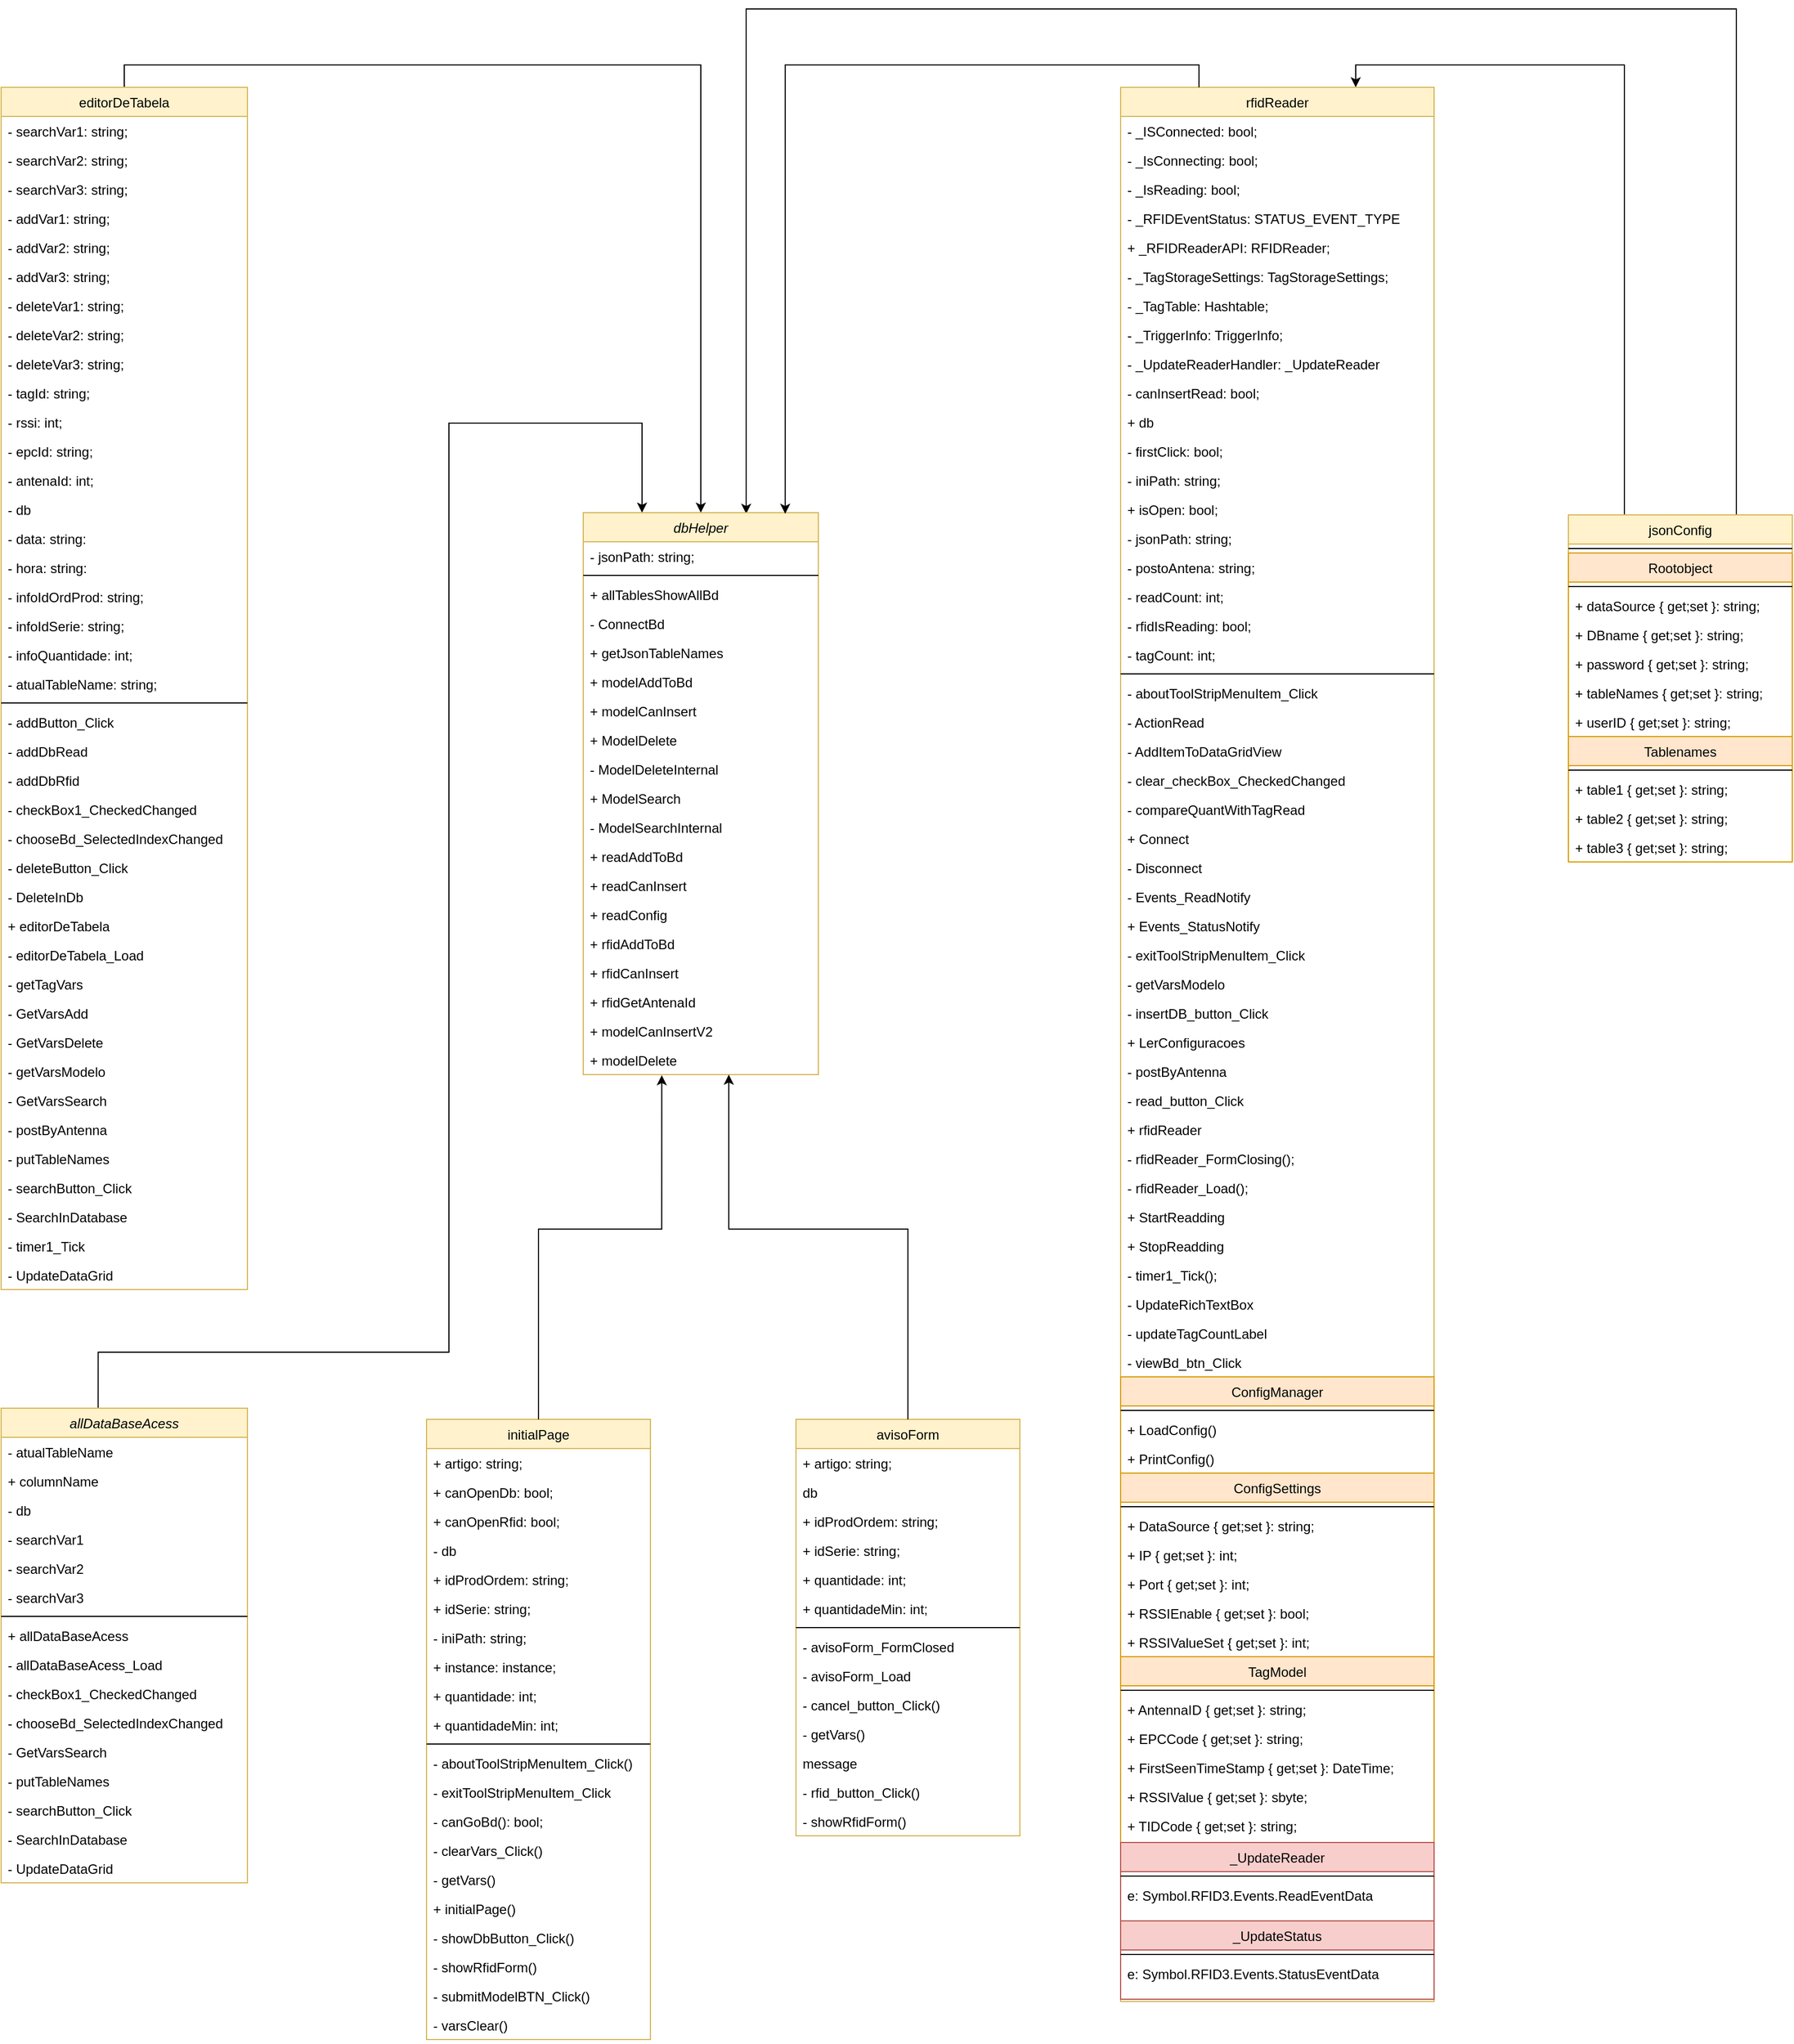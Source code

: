 <mxfile version="24.5.5" type="device">
  <diagram id="C5RBs43oDa-KdzZeNtuy" name="Page-1">
    <mxGraphModel dx="3317" dy="1118" grid="1" gridSize="10" guides="1" tooltips="1" connect="1" arrows="1" fold="1" page="1" pageScale="1" pageWidth="827" pageHeight="1169" math="0" shadow="0">
      <root>
        <mxCell id="WIyWlLk6GJQsqaUBKTNV-0" />
        <mxCell id="WIyWlLk6GJQsqaUBKTNV-1" parent="WIyWlLk6GJQsqaUBKTNV-0" />
        <mxCell id="swDUC3he_jU2S94z-irW-202" style="edgeStyle=orthogonalEdgeStyle;rounded=0;orthogonalLoop=1;jettySize=auto;html=1;exitX=0.394;exitY=0;exitDx=0;exitDy=0;entryX=0.25;entryY=0;entryDx=0;entryDy=0;exitPerimeter=0;" parent="WIyWlLk6GJQsqaUBKTNV-1" source="zkfFHV4jXpPFQw0GAbJ--0" target="swDUC3he_jU2S94z-irW-140" edge="1">
          <mxGeometry relative="1" as="geometry">
            <Array as="points">
              <mxPoint x="-533" y="1210" />
              <mxPoint x="-220" y="1210" />
              <mxPoint x="-220" y="380" />
              <mxPoint x="-47" y="380" />
            </Array>
          </mxGeometry>
        </mxCell>
        <mxCell id="zkfFHV4jXpPFQw0GAbJ--0" value="allDataBaseAcess" style="swimlane;fontStyle=2;align=center;verticalAlign=top;childLayout=stackLayout;horizontal=1;startSize=26;horizontalStack=0;resizeParent=1;resizeLast=0;collapsible=1;marginBottom=0;rounded=0;shadow=0;strokeWidth=1;fillColor=#fff2cc;strokeColor=#d6b656;" parent="WIyWlLk6GJQsqaUBKTNV-1" vertex="1">
          <mxGeometry x="-620" y="1260" width="220" height="424" as="geometry">
            <mxRectangle x="230" y="140" width="160" height="26" as="alternateBounds" />
          </mxGeometry>
        </mxCell>
        <mxCell id="zkfFHV4jXpPFQw0GAbJ--1" value="- atualTableName" style="text;align=left;verticalAlign=top;spacingLeft=4;spacingRight=4;overflow=hidden;rotatable=0;points=[[0,0.5],[1,0.5]];portConstraint=eastwest;" parent="zkfFHV4jXpPFQw0GAbJ--0" vertex="1">
          <mxGeometry y="26" width="220" height="26" as="geometry" />
        </mxCell>
        <mxCell id="zkfFHV4jXpPFQw0GAbJ--2" value="+ columnName" style="text;align=left;verticalAlign=top;spacingLeft=4;spacingRight=4;overflow=hidden;rotatable=0;points=[[0,0.5],[1,0.5]];portConstraint=eastwest;rounded=0;shadow=0;html=0;" parent="zkfFHV4jXpPFQw0GAbJ--0" vertex="1">
          <mxGeometry y="52" width="220" height="26" as="geometry" />
        </mxCell>
        <mxCell id="swDUC3he_jU2S94z-irW-8" value="- db" style="text;align=left;verticalAlign=top;spacingLeft=4;spacingRight=4;overflow=hidden;rotatable=0;points=[[0,0.5],[1,0.5]];portConstraint=eastwest;rounded=0;shadow=0;html=0;" parent="zkfFHV4jXpPFQw0GAbJ--0" vertex="1">
          <mxGeometry y="78" width="220" height="26" as="geometry" />
        </mxCell>
        <mxCell id="swDUC3he_jU2S94z-irW-9" value="- searchVar1" style="text;align=left;verticalAlign=top;spacingLeft=4;spacingRight=4;overflow=hidden;rotatable=0;points=[[0,0.5],[1,0.5]];portConstraint=eastwest;rounded=0;shadow=0;html=0;" parent="zkfFHV4jXpPFQw0GAbJ--0" vertex="1">
          <mxGeometry y="104" width="220" height="26" as="geometry" />
        </mxCell>
        <mxCell id="swDUC3he_jU2S94z-irW-7" value="- searchVar2" style="text;align=left;verticalAlign=top;spacingLeft=4;spacingRight=4;overflow=hidden;rotatable=0;points=[[0,0.5],[1,0.5]];portConstraint=eastwest;rounded=0;shadow=0;html=0;" parent="zkfFHV4jXpPFQw0GAbJ--0" vertex="1">
          <mxGeometry y="130" width="220" height="26" as="geometry" />
        </mxCell>
        <mxCell id="zkfFHV4jXpPFQw0GAbJ--3" value="- searchVar3" style="text;align=left;verticalAlign=top;spacingLeft=4;spacingRight=4;overflow=hidden;rotatable=0;points=[[0,0.5],[1,0.5]];portConstraint=eastwest;rounded=0;shadow=0;html=0;" parent="zkfFHV4jXpPFQw0GAbJ--0" vertex="1">
          <mxGeometry y="156" width="220" height="26" as="geometry" />
        </mxCell>
        <mxCell id="zkfFHV4jXpPFQw0GAbJ--4" value="" style="line;html=1;strokeWidth=1;align=left;verticalAlign=middle;spacingTop=-1;spacingLeft=3;spacingRight=3;rotatable=0;labelPosition=right;points=[];portConstraint=eastwest;" parent="zkfFHV4jXpPFQw0GAbJ--0" vertex="1">
          <mxGeometry y="182" width="220" height="8" as="geometry" />
        </mxCell>
        <mxCell id="zkfFHV4jXpPFQw0GAbJ--5" value="+ allDataBaseAcess" style="text;align=left;verticalAlign=top;spacingLeft=4;spacingRight=4;overflow=hidden;rotatable=0;points=[[0,0.5],[1,0.5]];portConstraint=eastwest;" parent="zkfFHV4jXpPFQw0GAbJ--0" vertex="1">
          <mxGeometry y="190" width="220" height="26" as="geometry" />
        </mxCell>
        <mxCell id="swDUC3he_jU2S94z-irW-13" value="- allDataBaseAcess_Load" style="text;align=left;verticalAlign=top;spacingLeft=4;spacingRight=4;overflow=hidden;rotatable=0;points=[[0,0.5],[1,0.5]];portConstraint=eastwest;rounded=0;shadow=0;html=0;" parent="zkfFHV4jXpPFQw0GAbJ--0" vertex="1">
          <mxGeometry y="216" width="220" height="26" as="geometry" />
        </mxCell>
        <mxCell id="swDUC3he_jU2S94z-irW-15" value="- checkBox1_CheckedChanged" style="text;align=left;verticalAlign=top;spacingLeft=4;spacingRight=4;overflow=hidden;rotatable=0;points=[[0,0.5],[1,0.5]];portConstraint=eastwest;rounded=0;shadow=0;html=0;" parent="zkfFHV4jXpPFQw0GAbJ--0" vertex="1">
          <mxGeometry y="242" width="220" height="26" as="geometry" />
        </mxCell>
        <mxCell id="swDUC3he_jU2S94z-irW-17" value="- chooseBd_SelectedIndexChanged" style="text;align=left;verticalAlign=top;spacingLeft=4;spacingRight=4;overflow=hidden;rotatable=0;points=[[0,0.5],[1,0.5]];portConstraint=eastwest;rounded=0;shadow=0;html=0;" parent="zkfFHV4jXpPFQw0GAbJ--0" vertex="1">
          <mxGeometry y="268" width="220" height="26" as="geometry" />
        </mxCell>
        <mxCell id="swDUC3he_jU2S94z-irW-16" value="- GetVarsSearch" style="text;align=left;verticalAlign=top;spacingLeft=4;spacingRight=4;overflow=hidden;rotatable=0;points=[[0,0.5],[1,0.5]];portConstraint=eastwest;rounded=0;shadow=0;html=0;" parent="zkfFHV4jXpPFQw0GAbJ--0" vertex="1">
          <mxGeometry y="294" width="220" height="26" as="geometry" />
        </mxCell>
        <mxCell id="swDUC3he_jU2S94z-irW-14" value="- putTableNames" style="text;align=left;verticalAlign=top;spacingLeft=4;spacingRight=4;overflow=hidden;rotatable=0;points=[[0,0.5],[1,0.5]];portConstraint=eastwest;rounded=0;shadow=0;html=0;" parent="zkfFHV4jXpPFQw0GAbJ--0" vertex="1">
          <mxGeometry y="320" width="220" height="26" as="geometry" />
        </mxCell>
        <mxCell id="swDUC3he_jU2S94z-irW-12" value="- searchButton_Click" style="text;align=left;verticalAlign=top;spacingLeft=4;spacingRight=4;overflow=hidden;rotatable=0;points=[[0,0.5],[1,0.5]];portConstraint=eastwest;rounded=0;shadow=0;html=0;" parent="zkfFHV4jXpPFQw0GAbJ--0" vertex="1">
          <mxGeometry y="346" width="220" height="26" as="geometry" />
        </mxCell>
        <mxCell id="swDUC3he_jU2S94z-irW-11" value="- SearchInDatabase" style="text;align=left;verticalAlign=top;spacingLeft=4;spacingRight=4;overflow=hidden;rotatable=0;points=[[0,0.5],[1,0.5]];portConstraint=eastwest;rounded=0;shadow=0;html=0;" parent="zkfFHV4jXpPFQw0GAbJ--0" vertex="1">
          <mxGeometry y="372" width="220" height="26" as="geometry" />
        </mxCell>
        <mxCell id="swDUC3he_jU2S94z-irW-10" value="- UpdateDataGrid" style="text;align=left;verticalAlign=top;spacingLeft=4;spacingRight=4;overflow=hidden;rotatable=0;points=[[0,0.5],[1,0.5]];portConstraint=eastwest;rounded=0;shadow=0;html=0;" parent="zkfFHV4jXpPFQw0GAbJ--0" vertex="1">
          <mxGeometry y="398" width="220" height="26" as="geometry" />
        </mxCell>
        <mxCell id="swDUC3he_jU2S94z-irW-230" style="edgeStyle=orthogonalEdgeStyle;rounded=0;orthogonalLoop=1;jettySize=auto;html=1;entryX=0.693;entryY=0.002;entryDx=0;entryDy=0;entryPerimeter=0;exitX=0.75;exitY=0;exitDx=0;exitDy=0;" parent="WIyWlLk6GJQsqaUBKTNV-1" source="zkfFHV4jXpPFQw0GAbJ--6" target="swDUC3he_jU2S94z-irW-140" edge="1">
          <mxGeometry relative="1" as="geometry">
            <mxPoint x="940" y="460" as="sourcePoint" />
            <mxPoint x="77.0" y="460" as="targetPoint" />
            <Array as="points">
              <mxPoint x="930" y="10" />
              <mxPoint x="46" y="10" />
            </Array>
          </mxGeometry>
        </mxCell>
        <mxCell id="swDUC3he_jU2S94z-irW-231" style="edgeStyle=orthogonalEdgeStyle;rounded=0;orthogonalLoop=1;jettySize=auto;html=1;exitX=0.25;exitY=0;exitDx=0;exitDy=0;entryX=0.75;entryY=0;entryDx=0;entryDy=0;" parent="WIyWlLk6GJQsqaUBKTNV-1" source="zkfFHV4jXpPFQw0GAbJ--6" target="swDUC3he_jU2S94z-irW-1" edge="1">
          <mxGeometry relative="1" as="geometry">
            <Array as="points">
              <mxPoint x="830" y="60" />
              <mxPoint x="590" y="60" />
            </Array>
          </mxGeometry>
        </mxCell>
        <mxCell id="zkfFHV4jXpPFQw0GAbJ--6" value="jsonConfig" style="swimlane;fontStyle=0;align=center;verticalAlign=top;childLayout=stackLayout;horizontal=1;startSize=26;horizontalStack=0;resizeParent=1;resizeLast=0;collapsible=1;marginBottom=0;rounded=0;shadow=0;strokeWidth=1;fillColor=#fff2cc;strokeColor=#d6b656;" parent="WIyWlLk6GJQsqaUBKTNV-1" vertex="1">
          <mxGeometry x="780" y="462" width="200" height="310" as="geometry">
            <mxRectangle x="760" y="120" width="160" height="26" as="alternateBounds" />
          </mxGeometry>
        </mxCell>
        <mxCell id="zkfFHV4jXpPFQw0GAbJ--9" value="" style="line;html=1;strokeWidth=1;align=left;verticalAlign=middle;spacingTop=-1;spacingLeft=3;spacingRight=3;rotatable=0;labelPosition=right;points=[];portConstraint=eastwest;" parent="zkfFHV4jXpPFQw0GAbJ--6" vertex="1">
          <mxGeometry y="26" width="200" height="8" as="geometry" />
        </mxCell>
        <mxCell id="swDUC3he_jU2S94z-irW-127" value="Rootobject" style="swimlane;fontStyle=0;align=center;verticalAlign=top;childLayout=stackLayout;horizontal=1;startSize=26;horizontalStack=0;resizeParent=1;resizeLast=0;collapsible=1;marginBottom=0;rounded=0;shadow=0;strokeWidth=1;fillColor=#ffe6cc;strokeColor=#d79b00;" parent="zkfFHV4jXpPFQw0GAbJ--6" vertex="1">
          <mxGeometry y="34" width="200" height="164" as="geometry">
            <mxRectangle y="34" width="160" height="26" as="alternateBounds" />
          </mxGeometry>
        </mxCell>
        <mxCell id="swDUC3he_jU2S94z-irW-128" value="" style="line;html=1;strokeWidth=1;align=left;verticalAlign=middle;spacingTop=-1;spacingLeft=3;spacingRight=3;rotatable=0;labelPosition=right;points=[];portConstraint=eastwest;" parent="swDUC3he_jU2S94z-irW-127" vertex="1">
          <mxGeometry y="26" width="200" height="8" as="geometry" />
        </mxCell>
        <mxCell id="swDUC3he_jU2S94z-irW-131" value="+ dataSource { get;set }: string;" style="text;align=left;verticalAlign=top;spacingLeft=4;spacingRight=4;overflow=hidden;rotatable=0;points=[[0,0.5],[1,0.5]];portConstraint=eastwest;" parent="swDUC3he_jU2S94z-irW-127" vertex="1">
          <mxGeometry y="34" width="200" height="26" as="geometry" />
        </mxCell>
        <mxCell id="swDUC3he_jU2S94z-irW-132" value="+ DBname { get;set }: string;" style="text;align=left;verticalAlign=top;spacingLeft=4;spacingRight=4;overflow=hidden;rotatable=0;points=[[0,0.5],[1,0.5]];portConstraint=eastwest;" parent="swDUC3he_jU2S94z-irW-127" vertex="1">
          <mxGeometry y="60" width="200" height="26" as="geometry" />
        </mxCell>
        <mxCell id="swDUC3he_jU2S94z-irW-135" value="+ password { get;set }: string;" style="text;align=left;verticalAlign=top;spacingLeft=4;spacingRight=4;overflow=hidden;rotatable=0;points=[[0,0.5],[1,0.5]];portConstraint=eastwest;" parent="swDUC3he_jU2S94z-irW-127" vertex="1">
          <mxGeometry y="86" width="200" height="26" as="geometry" />
        </mxCell>
        <mxCell id="swDUC3he_jU2S94z-irW-134" value="+ tableNames { get;set }: string;" style="text;align=left;verticalAlign=top;spacingLeft=4;spacingRight=4;overflow=hidden;rotatable=0;points=[[0,0.5],[1,0.5]];portConstraint=eastwest;" parent="swDUC3he_jU2S94z-irW-127" vertex="1">
          <mxGeometry y="112" width="200" height="26" as="geometry" />
        </mxCell>
        <mxCell id="swDUC3he_jU2S94z-irW-133" value="+ userID { get;set }: string;" style="text;align=left;verticalAlign=top;spacingLeft=4;spacingRight=4;overflow=hidden;rotatable=0;points=[[0,0.5],[1,0.5]];portConstraint=eastwest;" parent="swDUC3he_jU2S94z-irW-127" vertex="1">
          <mxGeometry y="138" width="200" height="26" as="geometry" />
        </mxCell>
        <mxCell id="swDUC3he_jU2S94z-irW-129" value="Tablenames" style="swimlane;fontStyle=0;align=center;verticalAlign=top;childLayout=stackLayout;horizontal=1;startSize=26;horizontalStack=0;resizeParent=1;resizeLast=0;collapsible=1;marginBottom=0;rounded=0;shadow=0;strokeWidth=1;fillColor=#ffe6cc;strokeColor=#d79b00;" parent="zkfFHV4jXpPFQw0GAbJ--6" vertex="1">
          <mxGeometry y="198" width="200" height="112" as="geometry">
            <mxRectangle x="130" y="380" width="160" height="26" as="alternateBounds" />
          </mxGeometry>
        </mxCell>
        <mxCell id="swDUC3he_jU2S94z-irW-130" value="" style="line;html=1;strokeWidth=1;align=left;verticalAlign=middle;spacingTop=-1;spacingLeft=3;spacingRight=3;rotatable=0;labelPosition=right;points=[];portConstraint=eastwest;" parent="swDUC3he_jU2S94z-irW-129" vertex="1">
          <mxGeometry y="26" width="200" height="8" as="geometry" />
        </mxCell>
        <mxCell id="swDUC3he_jU2S94z-irW-136" value="+ table1 { get;set }: string;" style="text;align=left;verticalAlign=top;spacingLeft=4;spacingRight=4;overflow=hidden;rotatable=0;points=[[0,0.5],[1,0.5]];portConstraint=eastwest;" parent="swDUC3he_jU2S94z-irW-129" vertex="1">
          <mxGeometry y="34" width="200" height="26" as="geometry" />
        </mxCell>
        <mxCell id="swDUC3he_jU2S94z-irW-139" value="+ table2 { get;set }: string;" style="text;align=left;verticalAlign=top;spacingLeft=4;spacingRight=4;overflow=hidden;rotatable=0;points=[[0,0.5],[1,0.5]];portConstraint=eastwest;" parent="swDUC3he_jU2S94z-irW-129" vertex="1">
          <mxGeometry y="60" width="200" height="26" as="geometry" />
        </mxCell>
        <mxCell id="swDUC3he_jU2S94z-irW-137" value="+ table3 { get;set }: string;" style="text;align=left;verticalAlign=top;spacingLeft=4;spacingRight=4;overflow=hidden;rotatable=0;points=[[0,0.5],[1,0.5]];portConstraint=eastwest;" parent="swDUC3he_jU2S94z-irW-129" vertex="1">
          <mxGeometry y="86" width="200" height="20" as="geometry" />
        </mxCell>
        <mxCell id="zkfFHV4jXpPFQw0GAbJ--13" value="initialPage" style="swimlane;fontStyle=0;align=center;verticalAlign=top;childLayout=stackLayout;horizontal=1;startSize=26;horizontalStack=0;resizeParent=1;resizeLast=0;collapsible=1;marginBottom=0;rounded=0;shadow=0;strokeWidth=1;fillColor=#fff2cc;strokeColor=#d6b656;" parent="WIyWlLk6GJQsqaUBKTNV-1" vertex="1">
          <mxGeometry x="-240" y="1270" width="200" height="554" as="geometry">
            <mxRectangle x="540" y="120" width="170" height="26" as="alternateBounds" />
          </mxGeometry>
        </mxCell>
        <mxCell id="zkfFHV4jXpPFQw0GAbJ--14" value="+ artigo: string;" style="text;align=left;verticalAlign=top;spacingLeft=4;spacingRight=4;overflow=hidden;rotatable=0;points=[[0,0.5],[1,0.5]];portConstraint=eastwest;" parent="zkfFHV4jXpPFQw0GAbJ--13" vertex="1">
          <mxGeometry y="26" width="200" height="26" as="geometry" />
        </mxCell>
        <mxCell id="swDUC3he_jU2S94z-irW-53" value="+ canOpenDb: bool;" style="text;align=left;verticalAlign=top;spacingLeft=4;spacingRight=4;overflow=hidden;rotatable=0;points=[[0,0.5],[1,0.5]];portConstraint=eastwest;" parent="zkfFHV4jXpPFQw0GAbJ--13" vertex="1">
          <mxGeometry y="52" width="200" height="26" as="geometry" />
        </mxCell>
        <mxCell id="swDUC3he_jU2S94z-irW-55" value="+ canOpenRfid: bool;" style="text;align=left;verticalAlign=top;spacingLeft=4;spacingRight=4;overflow=hidden;rotatable=0;points=[[0,0.5],[1,0.5]];portConstraint=eastwest;" parent="zkfFHV4jXpPFQw0GAbJ--13" vertex="1">
          <mxGeometry y="78" width="200" height="26" as="geometry" />
        </mxCell>
        <mxCell id="swDUC3he_jU2S94z-irW-60" value="- db" style="text;align=left;verticalAlign=top;spacingLeft=4;spacingRight=4;overflow=hidden;rotatable=0;points=[[0,0.5],[1,0.5]];portConstraint=eastwest;" parent="zkfFHV4jXpPFQw0GAbJ--13" vertex="1">
          <mxGeometry y="104" width="200" height="26" as="geometry" />
        </mxCell>
        <mxCell id="swDUC3he_jU2S94z-irW-59" value="+ idProdOrdem: string;" style="text;align=left;verticalAlign=top;spacingLeft=4;spacingRight=4;overflow=hidden;rotatable=0;points=[[0,0.5],[1,0.5]];portConstraint=eastwest;" parent="zkfFHV4jXpPFQw0GAbJ--13" vertex="1">
          <mxGeometry y="130" width="200" height="26" as="geometry" />
        </mxCell>
        <mxCell id="swDUC3he_jU2S94z-irW-58" value="+ idSerie: string;" style="text;align=left;verticalAlign=top;spacingLeft=4;spacingRight=4;overflow=hidden;rotatable=0;points=[[0,0.5],[1,0.5]];portConstraint=eastwest;" parent="zkfFHV4jXpPFQw0GAbJ--13" vertex="1">
          <mxGeometry y="156" width="200" height="26" as="geometry" />
        </mxCell>
        <mxCell id="swDUC3he_jU2S94z-irW-57" value="- iniPath: string;" style="text;align=left;verticalAlign=top;spacingLeft=4;spacingRight=4;overflow=hidden;rotatable=0;points=[[0,0.5],[1,0.5]];portConstraint=eastwest;" parent="zkfFHV4jXpPFQw0GAbJ--13" vertex="1">
          <mxGeometry y="182" width="200" height="26" as="geometry" />
        </mxCell>
        <mxCell id="swDUC3he_jU2S94z-irW-56" value="+ instance: instance;" style="text;align=left;verticalAlign=top;spacingLeft=4;spacingRight=4;overflow=hidden;rotatable=0;points=[[0,0.5],[1,0.5]];portConstraint=eastwest;" parent="zkfFHV4jXpPFQw0GAbJ--13" vertex="1">
          <mxGeometry y="208" width="200" height="26" as="geometry" />
        </mxCell>
        <mxCell id="swDUC3he_jU2S94z-irW-54" value="+ quantidade: int;" style="text;align=left;verticalAlign=top;spacingLeft=4;spacingRight=4;overflow=hidden;rotatable=0;points=[[0,0.5],[1,0.5]];portConstraint=eastwest;" parent="zkfFHV4jXpPFQw0GAbJ--13" vertex="1">
          <mxGeometry y="234" width="200" height="26" as="geometry" />
        </mxCell>
        <mxCell id="swDUC3he_jU2S94z-irW-52" value="+ quantidadeMin: int;" style="text;align=left;verticalAlign=top;spacingLeft=4;spacingRight=4;overflow=hidden;rotatable=0;points=[[0,0.5],[1,0.5]];portConstraint=eastwest;" parent="zkfFHV4jXpPFQw0GAbJ--13" vertex="1">
          <mxGeometry y="260" width="200" height="26" as="geometry" />
        </mxCell>
        <mxCell id="zkfFHV4jXpPFQw0GAbJ--15" value="" style="line;html=1;strokeWidth=1;align=left;verticalAlign=middle;spacingTop=-1;spacingLeft=3;spacingRight=3;rotatable=0;labelPosition=right;points=[];portConstraint=eastwest;" parent="zkfFHV4jXpPFQw0GAbJ--13" vertex="1">
          <mxGeometry y="286" width="200" height="8" as="geometry" />
        </mxCell>
        <mxCell id="swDUC3he_jU2S94z-irW-61" value="- aboutToolStripMenuItem_Click()" style="text;align=left;verticalAlign=top;spacingLeft=4;spacingRight=4;overflow=hidden;rotatable=0;points=[[0,0.5],[1,0.5]];portConstraint=eastwest;" parent="zkfFHV4jXpPFQw0GAbJ--13" vertex="1">
          <mxGeometry y="294" width="200" height="26" as="geometry" />
        </mxCell>
        <mxCell id="swDUC3he_jU2S94z-irW-62" value="- exitToolStripMenuItem_Click" style="text;align=left;verticalAlign=top;spacingLeft=4;spacingRight=4;overflow=hidden;rotatable=0;points=[[0,0.5],[1,0.5]];portConstraint=eastwest;" parent="zkfFHV4jXpPFQw0GAbJ--13" vertex="1">
          <mxGeometry y="320" width="200" height="26" as="geometry" />
        </mxCell>
        <mxCell id="swDUC3he_jU2S94z-irW-65" value="- canGoBd(): bool; " style="text;align=left;verticalAlign=top;spacingLeft=4;spacingRight=4;overflow=hidden;rotatable=0;points=[[0,0.5],[1,0.5]];portConstraint=eastwest;" parent="zkfFHV4jXpPFQw0GAbJ--13" vertex="1">
          <mxGeometry y="346" width="200" height="26" as="geometry" />
        </mxCell>
        <mxCell id="swDUC3he_jU2S94z-irW-66" value="- clearVars_Click()" style="text;align=left;verticalAlign=top;spacingLeft=4;spacingRight=4;overflow=hidden;rotatable=0;points=[[0,0.5],[1,0.5]];portConstraint=eastwest;" parent="zkfFHV4jXpPFQw0GAbJ--13" vertex="1">
          <mxGeometry y="372" width="200" height="26" as="geometry" />
        </mxCell>
        <mxCell id="swDUC3he_jU2S94z-irW-68" value="- getVars()" style="text;align=left;verticalAlign=top;spacingLeft=4;spacingRight=4;overflow=hidden;rotatable=0;points=[[0,0.5],[1,0.5]];portConstraint=eastwest;" parent="zkfFHV4jXpPFQw0GAbJ--13" vertex="1">
          <mxGeometry y="398" width="200" height="26" as="geometry" />
        </mxCell>
        <mxCell id="swDUC3he_jU2S94z-irW-69" value="+ initialPage()" style="text;align=left;verticalAlign=top;spacingLeft=4;spacingRight=4;overflow=hidden;rotatable=0;points=[[0,0.5],[1,0.5]];portConstraint=eastwest;" parent="zkfFHV4jXpPFQw0GAbJ--13" vertex="1">
          <mxGeometry y="424" width="200" height="26" as="geometry" />
        </mxCell>
        <mxCell id="swDUC3he_jU2S94z-irW-67" value="- showDbButton_Click()" style="text;align=left;verticalAlign=top;spacingLeft=4;spacingRight=4;overflow=hidden;rotatable=0;points=[[0,0.5],[1,0.5]];portConstraint=eastwest;" parent="zkfFHV4jXpPFQw0GAbJ--13" vertex="1">
          <mxGeometry y="450" width="200" height="26" as="geometry" />
        </mxCell>
        <mxCell id="swDUC3he_jU2S94z-irW-64" value="- showRfidForm()" style="text;align=left;verticalAlign=top;spacingLeft=4;spacingRight=4;overflow=hidden;rotatable=0;points=[[0,0.5],[1,0.5]];portConstraint=eastwest;" parent="zkfFHV4jXpPFQw0GAbJ--13" vertex="1">
          <mxGeometry y="476" width="200" height="26" as="geometry" />
        </mxCell>
        <mxCell id="swDUC3he_jU2S94z-irW-63" value="- submitModelBTN_Click()" style="text;align=left;verticalAlign=top;spacingLeft=4;spacingRight=4;overflow=hidden;rotatable=0;points=[[0,0.5],[1,0.5]];portConstraint=eastwest;" parent="zkfFHV4jXpPFQw0GAbJ--13" vertex="1">
          <mxGeometry y="502" width="200" height="26" as="geometry" />
        </mxCell>
        <mxCell id="swDUC3he_jU2S94z-irW-51" value="- varsClear()" style="text;align=left;verticalAlign=top;spacingLeft=4;spacingRight=4;overflow=hidden;rotatable=0;points=[[0,0.5],[1,0.5]];portConstraint=eastwest;" parent="zkfFHV4jXpPFQw0GAbJ--13" vertex="1">
          <mxGeometry y="528" width="200" height="26" as="geometry" />
        </mxCell>
        <mxCell id="swDUC3he_jU2S94z-irW-201" style="edgeStyle=orthogonalEdgeStyle;rounded=0;orthogonalLoop=1;jettySize=auto;html=1;exitX=0.5;exitY=0;exitDx=0;exitDy=0;entryX=0.5;entryY=0;entryDx=0;entryDy=0;" parent="WIyWlLk6GJQsqaUBKTNV-1" source="zkfFHV4jXpPFQw0GAbJ--17" target="swDUC3he_jU2S94z-irW-140" edge="1">
          <mxGeometry relative="1" as="geometry" />
        </mxCell>
        <mxCell id="zkfFHV4jXpPFQw0GAbJ--17" value="editorDeTabela" style="swimlane;fontStyle=0;align=center;verticalAlign=top;childLayout=stackLayout;horizontal=1;startSize=26;horizontalStack=0;resizeParent=1;resizeLast=0;collapsible=1;marginBottom=0;rounded=0;shadow=0;strokeWidth=1;fillColor=#fff2cc;strokeColor=#d6b656;" parent="WIyWlLk6GJQsqaUBKTNV-1" vertex="1">
          <mxGeometry x="-620" y="80" width="220" height="1074" as="geometry">
            <mxRectangle x="550" y="140" width="160" height="26" as="alternateBounds" />
          </mxGeometry>
        </mxCell>
        <mxCell id="zkfFHV4jXpPFQw0GAbJ--19" value="- searchVar1: string;" style="text;align=left;verticalAlign=top;spacingLeft=4;spacingRight=4;overflow=hidden;rotatable=0;points=[[0,0.5],[1,0.5]];portConstraint=eastwest;rounded=0;shadow=0;html=0;" parent="zkfFHV4jXpPFQw0GAbJ--17" vertex="1">
          <mxGeometry y="26" width="220" height="26" as="geometry" />
        </mxCell>
        <mxCell id="zkfFHV4jXpPFQw0GAbJ--20" value="- searchVar2: string;" style="text;align=left;verticalAlign=top;spacingLeft=4;spacingRight=4;overflow=hidden;rotatable=0;points=[[0,0.5],[1,0.5]];portConstraint=eastwest;rounded=0;shadow=0;html=0;" parent="zkfFHV4jXpPFQw0GAbJ--17" vertex="1">
          <mxGeometry y="52" width="220" height="26" as="geometry" />
        </mxCell>
        <mxCell id="zkfFHV4jXpPFQw0GAbJ--21" value="- searchVar3: string;" style="text;align=left;verticalAlign=top;spacingLeft=4;spacingRight=4;overflow=hidden;rotatable=0;points=[[0,0.5],[1,0.5]];portConstraint=eastwest;rounded=0;shadow=0;html=0;" parent="zkfFHV4jXpPFQw0GAbJ--17" vertex="1">
          <mxGeometry y="78" width="220" height="26" as="geometry" />
        </mxCell>
        <mxCell id="swDUC3he_jU2S94z-irW-21" value="- addVar1: string;" style="text;align=left;verticalAlign=top;spacingLeft=4;spacingRight=4;overflow=hidden;rotatable=0;points=[[0,0.5],[1,0.5]];portConstraint=eastwest;rounded=0;shadow=0;html=0;" parent="zkfFHV4jXpPFQw0GAbJ--17" vertex="1">
          <mxGeometry y="104" width="220" height="26" as="geometry" />
        </mxCell>
        <mxCell id="zkfFHV4jXpPFQw0GAbJ--18" value="- addVar2: string;" style="text;align=left;verticalAlign=top;spacingLeft=4;spacingRight=4;overflow=hidden;rotatable=0;points=[[0,0.5],[1,0.5]];portConstraint=eastwest;" parent="zkfFHV4jXpPFQw0GAbJ--17" vertex="1">
          <mxGeometry y="130" width="220" height="26" as="geometry" />
        </mxCell>
        <mxCell id="swDUC3he_jU2S94z-irW-22" value="- addVar3: string;" style="text;align=left;verticalAlign=top;spacingLeft=4;spacingRight=4;overflow=hidden;rotatable=0;points=[[0,0.5],[1,0.5]];portConstraint=eastwest;rounded=0;shadow=0;html=0;" parent="zkfFHV4jXpPFQw0GAbJ--17" vertex="1">
          <mxGeometry y="156" width="220" height="26" as="geometry" />
        </mxCell>
        <mxCell id="swDUC3he_jU2S94z-irW-25" value="- deleteVar1: string;" style="text;align=left;verticalAlign=top;spacingLeft=4;spacingRight=4;overflow=hidden;rotatable=0;points=[[0,0.5],[1,0.5]];portConstraint=eastwest;rounded=0;shadow=0;html=0;" parent="zkfFHV4jXpPFQw0GAbJ--17" vertex="1">
          <mxGeometry y="182" width="220" height="26" as="geometry" />
        </mxCell>
        <mxCell id="swDUC3he_jU2S94z-irW-28" value="- deleteVar2: string;" style="text;align=left;verticalAlign=top;spacingLeft=4;spacingRight=4;overflow=hidden;rotatable=0;points=[[0,0.5],[1,0.5]];portConstraint=eastwest;rounded=0;shadow=0;html=0;" parent="zkfFHV4jXpPFQw0GAbJ--17" vertex="1">
          <mxGeometry y="208" width="220" height="26" as="geometry" />
        </mxCell>
        <mxCell id="swDUC3he_jU2S94z-irW-32" value="- deleteVar3: string;" style="text;align=left;verticalAlign=top;spacingLeft=4;spacingRight=4;overflow=hidden;rotatable=0;points=[[0,0.5],[1,0.5]];portConstraint=eastwest;rounded=0;shadow=0;html=0;" parent="zkfFHV4jXpPFQw0GAbJ--17" vertex="1">
          <mxGeometry y="234" width="220" height="26" as="geometry" />
        </mxCell>
        <mxCell id="swDUC3he_jU2S94z-irW-31" value="- tagId: string;" style="text;align=left;verticalAlign=top;spacingLeft=4;spacingRight=4;overflow=hidden;rotatable=0;points=[[0,0.5],[1,0.5]];portConstraint=eastwest;rounded=0;shadow=0;html=0;" parent="zkfFHV4jXpPFQw0GAbJ--17" vertex="1">
          <mxGeometry y="260" width="220" height="26" as="geometry" />
        </mxCell>
        <mxCell id="swDUC3he_jU2S94z-irW-30" value="- rssi: int;" style="text;align=left;verticalAlign=top;spacingLeft=4;spacingRight=4;overflow=hidden;rotatable=0;points=[[0,0.5],[1,0.5]];portConstraint=eastwest;rounded=0;shadow=0;html=0;" parent="zkfFHV4jXpPFQw0GAbJ--17" vertex="1">
          <mxGeometry y="286" width="220" height="26" as="geometry" />
        </mxCell>
        <mxCell id="swDUC3he_jU2S94z-irW-24" value="- epcId: string;" style="text;align=left;verticalAlign=top;spacingLeft=4;spacingRight=4;overflow=hidden;rotatable=0;points=[[0,0.5],[1,0.5]];portConstraint=eastwest;rounded=0;shadow=0;html=0;" parent="zkfFHV4jXpPFQw0GAbJ--17" vertex="1">
          <mxGeometry y="312" width="220" height="26" as="geometry" />
        </mxCell>
        <mxCell id="swDUC3he_jU2S94z-irW-29" value="- antenaId: int;" style="text;align=left;verticalAlign=top;spacingLeft=4;spacingRight=4;overflow=hidden;rotatable=0;points=[[0,0.5],[1,0.5]];portConstraint=eastwest;rounded=0;shadow=0;html=0;" parent="zkfFHV4jXpPFQw0GAbJ--17" vertex="1">
          <mxGeometry y="338" width="220" height="26" as="geometry" />
        </mxCell>
        <mxCell id="swDUC3he_jU2S94z-irW-26" value="- db" style="text;align=left;verticalAlign=top;spacingLeft=4;spacingRight=4;overflow=hidden;rotatable=0;points=[[0,0.5],[1,0.5]];portConstraint=eastwest;rounded=0;shadow=0;html=0;" parent="zkfFHV4jXpPFQw0GAbJ--17" vertex="1">
          <mxGeometry y="364" width="220" height="26" as="geometry" />
        </mxCell>
        <mxCell id="swDUC3he_jU2S94z-irW-27" value="- data: string:" style="text;align=left;verticalAlign=top;spacingLeft=4;spacingRight=4;overflow=hidden;rotatable=0;points=[[0,0.5],[1,0.5]];portConstraint=eastwest;rounded=0;shadow=0;html=0;" parent="zkfFHV4jXpPFQw0GAbJ--17" vertex="1">
          <mxGeometry y="390" width="220" height="26" as="geometry" />
        </mxCell>
        <mxCell id="swDUC3he_jU2S94z-irW-23" value="- hora: string:" style="text;align=left;verticalAlign=top;spacingLeft=4;spacingRight=4;overflow=hidden;rotatable=0;points=[[0,0.5],[1,0.5]];portConstraint=eastwest;rounded=0;shadow=0;html=0;" parent="zkfFHV4jXpPFQw0GAbJ--17" vertex="1">
          <mxGeometry y="416" width="220" height="26" as="geometry" />
        </mxCell>
        <mxCell id="swDUC3he_jU2S94z-irW-20" value="- infoIdOrdProd: string;" style="text;align=left;verticalAlign=top;spacingLeft=4;spacingRight=4;overflow=hidden;rotatable=0;points=[[0,0.5],[1,0.5]];portConstraint=eastwest;rounded=0;shadow=0;html=0;" parent="zkfFHV4jXpPFQw0GAbJ--17" vertex="1">
          <mxGeometry y="442" width="220" height="26" as="geometry" />
        </mxCell>
        <mxCell id="swDUC3he_jU2S94z-irW-19" value="- infoIdSerie: string;" style="text;align=left;verticalAlign=top;spacingLeft=4;spacingRight=4;overflow=hidden;rotatable=0;points=[[0,0.5],[1,0.5]];portConstraint=eastwest;rounded=0;shadow=0;html=0;" parent="zkfFHV4jXpPFQw0GAbJ--17" vertex="1">
          <mxGeometry y="468" width="220" height="26" as="geometry" />
        </mxCell>
        <mxCell id="swDUC3he_jU2S94z-irW-18" value="- infoQuantidade: int;" style="text;align=left;verticalAlign=top;spacingLeft=4;spacingRight=4;overflow=hidden;rotatable=0;points=[[0,0.5],[1,0.5]];portConstraint=eastwest;rounded=0;shadow=0;html=0;" parent="zkfFHV4jXpPFQw0GAbJ--17" vertex="1">
          <mxGeometry y="494" width="220" height="26" as="geometry" />
        </mxCell>
        <mxCell id="zkfFHV4jXpPFQw0GAbJ--22" value="- atualTableName: string;" style="text;align=left;verticalAlign=top;spacingLeft=4;spacingRight=4;overflow=hidden;rotatable=0;points=[[0,0.5],[1,0.5]];portConstraint=eastwest;rounded=0;shadow=0;html=0;" parent="zkfFHV4jXpPFQw0GAbJ--17" vertex="1">
          <mxGeometry y="520" width="220" height="26" as="geometry" />
        </mxCell>
        <mxCell id="zkfFHV4jXpPFQw0GAbJ--23" value="" style="line;html=1;strokeWidth=1;align=left;verticalAlign=middle;spacingTop=-1;spacingLeft=3;spacingRight=3;rotatable=0;labelPosition=right;points=[];portConstraint=eastwest;" parent="zkfFHV4jXpPFQw0GAbJ--17" vertex="1">
          <mxGeometry y="546" width="220" height="8" as="geometry" />
        </mxCell>
        <mxCell id="zkfFHV4jXpPFQw0GAbJ--24" value="- addButton_Click" style="text;align=left;verticalAlign=top;spacingLeft=4;spacingRight=4;overflow=hidden;rotatable=0;points=[[0,0.5],[1,0.5]];portConstraint=eastwest;" parent="zkfFHV4jXpPFQw0GAbJ--17" vertex="1">
          <mxGeometry y="554" width="220" height="26" as="geometry" />
        </mxCell>
        <mxCell id="swDUC3he_jU2S94z-irW-33" value="- addDbRead" style="text;align=left;verticalAlign=top;spacingLeft=4;spacingRight=4;overflow=hidden;rotatable=0;points=[[0,0.5],[1,0.5]];portConstraint=eastwest;" parent="zkfFHV4jXpPFQw0GAbJ--17" vertex="1">
          <mxGeometry y="580" width="220" height="26" as="geometry" />
        </mxCell>
        <mxCell id="swDUC3he_jU2S94z-irW-36" value="- addDbRfid" style="text;align=left;verticalAlign=top;spacingLeft=4;spacingRight=4;overflow=hidden;rotatable=0;points=[[0,0.5],[1,0.5]];portConstraint=eastwest;" parent="zkfFHV4jXpPFQw0GAbJ--17" vertex="1">
          <mxGeometry y="606" width="220" height="26" as="geometry" />
        </mxCell>
        <mxCell id="swDUC3he_jU2S94z-irW-38" value="- checkBox1_CheckedChanged" style="text;align=left;verticalAlign=top;spacingLeft=4;spacingRight=4;overflow=hidden;rotatable=0;points=[[0,0.5],[1,0.5]];portConstraint=eastwest;" parent="zkfFHV4jXpPFQw0GAbJ--17" vertex="1">
          <mxGeometry y="632" width="220" height="26" as="geometry" />
        </mxCell>
        <mxCell id="swDUC3he_jU2S94z-irW-40" value="- chooseBd_SelectedIndexChanged" style="text;align=left;verticalAlign=top;spacingLeft=4;spacingRight=4;overflow=hidden;rotatable=0;points=[[0,0.5],[1,0.5]];portConstraint=eastwest;" parent="zkfFHV4jXpPFQw0GAbJ--17" vertex="1">
          <mxGeometry y="658" width="220" height="26" as="geometry" />
        </mxCell>
        <mxCell id="swDUC3he_jU2S94z-irW-42" value="- deleteButton_Click" style="text;align=left;verticalAlign=top;spacingLeft=4;spacingRight=4;overflow=hidden;rotatable=0;points=[[0,0.5],[1,0.5]];portConstraint=eastwest;" parent="zkfFHV4jXpPFQw0GAbJ--17" vertex="1">
          <mxGeometry y="684" width="220" height="26" as="geometry" />
        </mxCell>
        <mxCell id="swDUC3he_jU2S94z-irW-46" value="- DeleteInDb" style="text;align=left;verticalAlign=top;spacingLeft=4;spacingRight=4;overflow=hidden;rotatable=0;points=[[0,0.5],[1,0.5]];portConstraint=eastwest;" parent="zkfFHV4jXpPFQw0GAbJ--17" vertex="1">
          <mxGeometry y="710" width="220" height="26" as="geometry" />
        </mxCell>
        <mxCell id="swDUC3he_jU2S94z-irW-49" value="+ editorDeTabela" style="text;align=left;verticalAlign=top;spacingLeft=4;spacingRight=4;overflow=hidden;rotatable=0;points=[[0,0.5],[1,0.5]];portConstraint=eastwest;" parent="zkfFHV4jXpPFQw0GAbJ--17" vertex="1">
          <mxGeometry y="736" width="220" height="26" as="geometry" />
        </mxCell>
        <mxCell id="swDUC3he_jU2S94z-irW-50" value="- editorDeTabela_Load" style="text;align=left;verticalAlign=top;spacingLeft=4;spacingRight=4;overflow=hidden;rotatable=0;points=[[0,0.5],[1,0.5]];portConstraint=eastwest;" parent="zkfFHV4jXpPFQw0GAbJ--17" vertex="1">
          <mxGeometry y="762" width="220" height="26" as="geometry" />
        </mxCell>
        <mxCell id="swDUC3he_jU2S94z-irW-48" value="- getTagVars" style="text;align=left;verticalAlign=top;spacingLeft=4;spacingRight=4;overflow=hidden;rotatable=0;points=[[0,0.5],[1,0.5]];portConstraint=eastwest;" parent="zkfFHV4jXpPFQw0GAbJ--17" vertex="1">
          <mxGeometry y="788" width="220" height="26" as="geometry" />
        </mxCell>
        <mxCell id="swDUC3he_jU2S94z-irW-47" value="- GetVarsAdd" style="text;align=left;verticalAlign=top;spacingLeft=4;spacingRight=4;overflow=hidden;rotatable=0;points=[[0,0.5],[1,0.5]];portConstraint=eastwest;" parent="zkfFHV4jXpPFQw0GAbJ--17" vertex="1">
          <mxGeometry y="814" width="220" height="26" as="geometry" />
        </mxCell>
        <mxCell id="swDUC3he_jU2S94z-irW-45" value="- GetVarsDelete" style="text;align=left;verticalAlign=top;spacingLeft=4;spacingRight=4;overflow=hidden;rotatable=0;points=[[0,0.5],[1,0.5]];portConstraint=eastwest;" parent="zkfFHV4jXpPFQw0GAbJ--17" vertex="1">
          <mxGeometry y="840" width="220" height="26" as="geometry" />
        </mxCell>
        <mxCell id="swDUC3he_jU2S94z-irW-44" value="- getVarsModelo" style="text;align=left;verticalAlign=top;spacingLeft=4;spacingRight=4;overflow=hidden;rotatable=0;points=[[0,0.5],[1,0.5]];portConstraint=eastwest;" parent="zkfFHV4jXpPFQw0GAbJ--17" vertex="1">
          <mxGeometry y="866" width="220" height="26" as="geometry" />
        </mxCell>
        <mxCell id="swDUC3he_jU2S94z-irW-43" value="- GetVarsSearch" style="text;align=left;verticalAlign=top;spacingLeft=4;spacingRight=4;overflow=hidden;rotatable=0;points=[[0,0.5],[1,0.5]];portConstraint=eastwest;" parent="zkfFHV4jXpPFQw0GAbJ--17" vertex="1">
          <mxGeometry y="892" width="220" height="26" as="geometry" />
        </mxCell>
        <mxCell id="swDUC3he_jU2S94z-irW-41" value="- postByAntenna" style="text;align=left;verticalAlign=top;spacingLeft=4;spacingRight=4;overflow=hidden;rotatable=0;points=[[0,0.5],[1,0.5]];portConstraint=eastwest;" parent="zkfFHV4jXpPFQw0GAbJ--17" vertex="1">
          <mxGeometry y="918" width="220" height="26" as="geometry" />
        </mxCell>
        <mxCell id="swDUC3he_jU2S94z-irW-39" value="- putTableNames" style="text;align=left;verticalAlign=top;spacingLeft=4;spacingRight=4;overflow=hidden;rotatable=0;points=[[0,0.5],[1,0.5]];portConstraint=eastwest;" parent="zkfFHV4jXpPFQw0GAbJ--17" vertex="1">
          <mxGeometry y="944" width="220" height="26" as="geometry" />
        </mxCell>
        <mxCell id="swDUC3he_jU2S94z-irW-37" value="- searchButton_Click" style="text;align=left;verticalAlign=top;spacingLeft=4;spacingRight=4;overflow=hidden;rotatable=0;points=[[0,0.5],[1,0.5]];portConstraint=eastwest;" parent="zkfFHV4jXpPFQw0GAbJ--17" vertex="1">
          <mxGeometry y="970" width="220" height="26" as="geometry" />
        </mxCell>
        <mxCell id="swDUC3he_jU2S94z-irW-35" value="- SearchInDatabase" style="text;align=left;verticalAlign=top;spacingLeft=4;spacingRight=4;overflow=hidden;rotatable=0;points=[[0,0.5],[1,0.5]];portConstraint=eastwest;" parent="zkfFHV4jXpPFQw0GAbJ--17" vertex="1">
          <mxGeometry y="996" width="220" height="26" as="geometry" />
        </mxCell>
        <mxCell id="swDUC3he_jU2S94z-irW-34" value="- timer1_Tick" style="text;align=left;verticalAlign=top;spacingLeft=4;spacingRight=4;overflow=hidden;rotatable=0;points=[[0,0.5],[1,0.5]];portConstraint=eastwest;" parent="zkfFHV4jXpPFQw0GAbJ--17" vertex="1">
          <mxGeometry y="1022" width="220" height="26" as="geometry" />
        </mxCell>
        <mxCell id="zkfFHV4jXpPFQw0GAbJ--25" value="- UpdateDataGrid" style="text;align=left;verticalAlign=top;spacingLeft=4;spacingRight=4;overflow=hidden;rotatable=0;points=[[0,0.5],[1,0.5]];portConstraint=eastwest;" parent="zkfFHV4jXpPFQw0GAbJ--17" vertex="1">
          <mxGeometry y="1048" width="220" height="26" as="geometry" />
        </mxCell>
        <mxCell id="swDUC3he_jU2S94z-irW-1" value="rfidReader" style="swimlane;fontStyle=0;align=center;verticalAlign=top;childLayout=stackLayout;horizontal=1;startSize=26;horizontalStack=0;resizeParent=1;resizeLast=0;collapsible=1;marginBottom=0;rounded=0;shadow=0;strokeWidth=1;fillColor=#fff2cc;strokeColor=#d6b656;" parent="WIyWlLk6GJQsqaUBKTNV-1" vertex="1">
          <mxGeometry x="380" y="80" width="280" height="1710" as="geometry">
            <mxRectangle x="130" y="380" width="160" height="26" as="alternateBounds" />
          </mxGeometry>
        </mxCell>
        <mxCell id="swDUC3he_jU2S94z-irW-2" value="- _ISConnected: bool;" style="text;align=left;verticalAlign=top;spacingLeft=4;spacingRight=4;overflow=hidden;rotatable=0;points=[[0,0.5],[1,0.5]];portConstraint=eastwest;" parent="swDUC3he_jU2S94z-irW-1" vertex="1">
          <mxGeometry y="26" width="280" height="26" as="geometry" />
        </mxCell>
        <mxCell id="swDUC3he_jU2S94z-irW-70" value="- _IsConnecting: bool;" style="text;align=left;verticalAlign=top;spacingLeft=4;spacingRight=4;overflow=hidden;rotatable=0;points=[[0,0.5],[1,0.5]];portConstraint=eastwest;rounded=0;shadow=0;html=0;" parent="swDUC3he_jU2S94z-irW-1" vertex="1">
          <mxGeometry y="52" width="280" height="26" as="geometry" />
        </mxCell>
        <mxCell id="swDUC3he_jU2S94z-irW-71" value="- _IsReading: bool;" style="text;align=left;verticalAlign=top;spacingLeft=4;spacingRight=4;overflow=hidden;rotatable=0;points=[[0,0.5],[1,0.5]];portConstraint=eastwest;rounded=0;shadow=0;html=0;" parent="swDUC3he_jU2S94z-irW-1" vertex="1">
          <mxGeometry y="78" width="280" height="26" as="geometry" />
        </mxCell>
        <mxCell id="swDUC3he_jU2S94z-irW-72" value="- _RFIDEventStatus: STATUS_EVENT_TYPE" style="text;align=left;verticalAlign=top;spacingLeft=4;spacingRight=4;overflow=hidden;rotatable=0;points=[[0,0.5],[1,0.5]];portConstraint=eastwest;rounded=0;shadow=0;html=0;" parent="swDUC3he_jU2S94z-irW-1" vertex="1">
          <mxGeometry y="104" width="280" height="26" as="geometry" />
        </mxCell>
        <mxCell id="swDUC3he_jU2S94z-irW-73" value="+ _RFIDReaderAPI: RFIDReader;" style="text;align=left;verticalAlign=top;spacingLeft=4;spacingRight=4;overflow=hidden;rotatable=0;points=[[0,0.5],[1,0.5]];portConstraint=eastwest;rounded=0;shadow=0;html=0;" parent="swDUC3he_jU2S94z-irW-1" vertex="1">
          <mxGeometry y="130" width="280" height="26" as="geometry" />
        </mxCell>
        <mxCell id="swDUC3he_jU2S94z-irW-74" value="- _TagStorageSettings: TagStorageSettings;" style="text;align=left;verticalAlign=top;spacingLeft=4;spacingRight=4;overflow=hidden;rotatable=0;points=[[0,0.5],[1,0.5]];portConstraint=eastwest;" parent="swDUC3he_jU2S94z-irW-1" vertex="1">
          <mxGeometry y="156" width="280" height="26" as="geometry" />
        </mxCell>
        <mxCell id="swDUC3he_jU2S94z-irW-87" value="- _TagTable: Hashtable;" style="text;align=left;verticalAlign=top;spacingLeft=4;spacingRight=4;overflow=hidden;rotatable=0;points=[[0,0.5],[1,0.5]];portConstraint=eastwest;rounded=0;shadow=0;html=0;" parent="swDUC3he_jU2S94z-irW-1" vertex="1">
          <mxGeometry y="182" width="280" height="26" as="geometry" />
        </mxCell>
        <mxCell id="swDUC3he_jU2S94z-irW-86" value="- _TriggerInfo: TriggerInfo;" style="text;align=left;verticalAlign=top;spacingLeft=4;spacingRight=4;overflow=hidden;rotatable=0;points=[[0,0.5],[1,0.5]];portConstraint=eastwest;rounded=0;shadow=0;html=0;" parent="swDUC3he_jU2S94z-irW-1" vertex="1">
          <mxGeometry y="208" width="280" height="26" as="geometry" />
        </mxCell>
        <mxCell id="swDUC3he_jU2S94z-irW-85" value="- _UpdateReaderHandler: _UpdateReader" style="text;align=left;verticalAlign=top;spacingLeft=4;spacingRight=4;overflow=hidden;rotatable=0;points=[[0,0.5],[1,0.5]];portConstraint=eastwest;rounded=0;shadow=0;html=0;" parent="swDUC3he_jU2S94z-irW-1" vertex="1">
          <mxGeometry y="234" width="280" height="26" as="geometry" />
        </mxCell>
        <mxCell id="swDUC3he_jU2S94z-irW-84" value="- canInsertRead: bool;" style="text;align=left;verticalAlign=top;spacingLeft=4;spacingRight=4;overflow=hidden;rotatable=0;points=[[0,0.5],[1,0.5]];portConstraint=eastwest;rounded=0;shadow=0;html=0;" parent="swDUC3he_jU2S94z-irW-1" vertex="1">
          <mxGeometry y="260" width="280" height="26" as="geometry" />
        </mxCell>
        <mxCell id="swDUC3he_jU2S94z-irW-83" value="+ db" style="text;align=left;verticalAlign=top;spacingLeft=4;spacingRight=4;overflow=hidden;rotatable=0;points=[[0,0.5],[1,0.5]];portConstraint=eastwest;rounded=0;shadow=0;html=0;" parent="swDUC3he_jU2S94z-irW-1" vertex="1">
          <mxGeometry y="286" width="280" height="26" as="geometry" />
        </mxCell>
        <mxCell id="swDUC3he_jU2S94z-irW-82" value="- firstClick: bool;" style="text;align=left;verticalAlign=top;spacingLeft=4;spacingRight=4;overflow=hidden;rotatable=0;points=[[0,0.5],[1,0.5]];portConstraint=eastwest;rounded=0;shadow=0;html=0;" parent="swDUC3he_jU2S94z-irW-1" vertex="1">
          <mxGeometry y="312" width="280" height="26" as="geometry" />
        </mxCell>
        <mxCell id="swDUC3he_jU2S94z-irW-81" value="- iniPath: string;" style="text;align=left;verticalAlign=top;spacingLeft=4;spacingRight=4;overflow=hidden;rotatable=0;points=[[0,0.5],[1,0.5]];portConstraint=eastwest;rounded=0;shadow=0;html=0;" parent="swDUC3he_jU2S94z-irW-1" vertex="1">
          <mxGeometry y="338" width="280" height="26" as="geometry" />
        </mxCell>
        <mxCell id="swDUC3he_jU2S94z-irW-80" value="+ isOpen: bool;" style="text;align=left;verticalAlign=top;spacingLeft=4;spacingRight=4;overflow=hidden;rotatable=0;points=[[0,0.5],[1,0.5]];portConstraint=eastwest;rounded=0;shadow=0;html=0;" parent="swDUC3he_jU2S94z-irW-1" vertex="1">
          <mxGeometry y="364" width="280" height="26" as="geometry" />
        </mxCell>
        <mxCell id="swDUC3he_jU2S94z-irW-79" value="- jsonPath: string;" style="text;align=left;verticalAlign=top;spacingLeft=4;spacingRight=4;overflow=hidden;rotatable=0;points=[[0,0.5],[1,0.5]];portConstraint=eastwest;rounded=0;shadow=0;html=0;" parent="swDUC3he_jU2S94z-irW-1" vertex="1">
          <mxGeometry y="390" width="280" height="26" as="geometry" />
        </mxCell>
        <mxCell id="swDUC3he_jU2S94z-irW-78" value="- postoAntena: string;" style="text;align=left;verticalAlign=top;spacingLeft=4;spacingRight=4;overflow=hidden;rotatable=0;points=[[0,0.5],[1,0.5]];portConstraint=eastwest;rounded=0;shadow=0;html=0;" parent="swDUC3he_jU2S94z-irW-1" vertex="1">
          <mxGeometry y="416" width="280" height="26" as="geometry" />
        </mxCell>
        <mxCell id="swDUC3he_jU2S94z-irW-77" value="- readCount: int;" style="text;align=left;verticalAlign=top;spacingLeft=4;spacingRight=4;overflow=hidden;rotatable=0;points=[[0,0.5],[1,0.5]];portConstraint=eastwest;rounded=0;shadow=0;html=0;" parent="swDUC3he_jU2S94z-irW-1" vertex="1">
          <mxGeometry y="442" width="280" height="26" as="geometry" />
        </mxCell>
        <mxCell id="swDUC3he_jU2S94z-irW-76" value="- rfidIsReading: bool;" style="text;align=left;verticalAlign=top;spacingLeft=4;spacingRight=4;overflow=hidden;rotatable=0;points=[[0,0.5],[1,0.5]];portConstraint=eastwest;rounded=0;shadow=0;html=0;" parent="swDUC3he_jU2S94z-irW-1" vertex="1">
          <mxGeometry y="468" width="280" height="26" as="geometry" />
        </mxCell>
        <mxCell id="swDUC3he_jU2S94z-irW-75" value="- tagCount: int;" style="text;align=left;verticalAlign=top;spacingLeft=4;spacingRight=4;overflow=hidden;rotatable=0;points=[[0,0.5],[1,0.5]];portConstraint=eastwest;rounded=0;shadow=0;html=0;" parent="swDUC3he_jU2S94z-irW-1" vertex="1">
          <mxGeometry y="494" width="280" height="26" as="geometry" />
        </mxCell>
        <mxCell id="swDUC3he_jU2S94z-irW-4" value="" style="line;html=1;strokeWidth=1;align=left;verticalAlign=middle;spacingTop=-1;spacingLeft=3;spacingRight=3;rotatable=0;labelPosition=right;points=[];portConstraint=eastwest;" parent="swDUC3he_jU2S94z-irW-1" vertex="1">
          <mxGeometry y="520" width="280" height="8" as="geometry" />
        </mxCell>
        <mxCell id="swDUC3he_jU2S94z-irW-88" value="- aboutToolStripMenuItem_Click" style="text;align=left;verticalAlign=top;spacingLeft=4;spacingRight=4;overflow=hidden;rotatable=0;points=[[0,0.5],[1,0.5]];portConstraint=eastwest;rounded=0;shadow=0;html=0;" parent="swDUC3he_jU2S94z-irW-1" vertex="1">
          <mxGeometry y="528" width="280" height="26" as="geometry" />
        </mxCell>
        <mxCell id="swDUC3he_jU2S94z-irW-105" value="- ActionRead" style="text;align=left;verticalAlign=top;spacingLeft=4;spacingRight=4;overflow=hidden;rotatable=0;points=[[0,0.5],[1,0.5]];portConstraint=eastwest;rounded=0;shadow=0;html=0;" parent="swDUC3he_jU2S94z-irW-1" vertex="1">
          <mxGeometry y="554" width="280" height="26" as="geometry" />
        </mxCell>
        <mxCell id="swDUC3he_jU2S94z-irW-104" value="- AddItemToDataGridView" style="text;align=left;verticalAlign=top;spacingLeft=4;spacingRight=4;overflow=hidden;rotatable=0;points=[[0,0.5],[1,0.5]];portConstraint=eastwest;rounded=0;shadow=0;html=0;" parent="swDUC3he_jU2S94z-irW-1" vertex="1">
          <mxGeometry y="580" width="280" height="26" as="geometry" />
        </mxCell>
        <mxCell id="swDUC3he_jU2S94z-irW-103" value="- clear_checkBox_CheckedChanged" style="text;align=left;verticalAlign=top;spacingLeft=4;spacingRight=4;overflow=hidden;rotatable=0;points=[[0,0.5],[1,0.5]];portConstraint=eastwest;rounded=0;shadow=0;html=0;" parent="swDUC3he_jU2S94z-irW-1" vertex="1">
          <mxGeometry y="606" width="280" height="26" as="geometry" />
        </mxCell>
        <mxCell id="swDUC3he_jU2S94z-irW-101" value="- compareQuantWithTagRead" style="text;align=left;verticalAlign=top;spacingLeft=4;spacingRight=4;overflow=hidden;rotatable=0;points=[[0,0.5],[1,0.5]];portConstraint=eastwest;rounded=0;shadow=0;html=0;" parent="swDUC3he_jU2S94z-irW-1" vertex="1">
          <mxGeometry y="632" width="280" height="26" as="geometry" />
        </mxCell>
        <mxCell id="swDUC3he_jU2S94z-irW-100" value="+ Connect" style="text;align=left;verticalAlign=top;spacingLeft=4;spacingRight=4;overflow=hidden;rotatable=0;points=[[0,0.5],[1,0.5]];portConstraint=eastwest;rounded=0;shadow=0;html=0;" parent="swDUC3he_jU2S94z-irW-1" vertex="1">
          <mxGeometry y="658" width="280" height="26" as="geometry" />
        </mxCell>
        <mxCell id="swDUC3he_jU2S94z-irW-98" value="- Disconnect" style="text;align=left;verticalAlign=top;spacingLeft=4;spacingRight=4;overflow=hidden;rotatable=0;points=[[0,0.5],[1,0.5]];portConstraint=eastwest;rounded=0;shadow=0;html=0;" parent="swDUC3he_jU2S94z-irW-1" vertex="1">
          <mxGeometry y="684" width="280" height="26" as="geometry" />
        </mxCell>
        <mxCell id="swDUC3he_jU2S94z-irW-114" value="- Events_ReadNotify" style="text;align=left;verticalAlign=top;spacingLeft=4;spacingRight=4;overflow=hidden;rotatable=0;points=[[0,0.5],[1,0.5]];portConstraint=eastwest;rounded=0;shadow=0;html=0;" parent="swDUC3he_jU2S94z-irW-1" vertex="1">
          <mxGeometry y="710" width="280" height="26" as="geometry" />
        </mxCell>
        <mxCell id="swDUC3he_jU2S94z-irW-113" value="+ Events_StatusNotify" style="text;align=left;verticalAlign=top;spacingLeft=4;spacingRight=4;overflow=hidden;rotatable=0;points=[[0,0.5],[1,0.5]];portConstraint=eastwest;rounded=0;shadow=0;html=0;" parent="swDUC3he_jU2S94z-irW-1" vertex="1">
          <mxGeometry y="736" width="280" height="26" as="geometry" />
        </mxCell>
        <mxCell id="swDUC3he_jU2S94z-irW-112" value="- exitToolStripMenuItem_Click" style="text;align=left;verticalAlign=top;spacingLeft=4;spacingRight=4;overflow=hidden;rotatable=0;points=[[0,0.5],[1,0.5]];portConstraint=eastwest;rounded=0;shadow=0;html=0;" parent="swDUC3he_jU2S94z-irW-1" vertex="1">
          <mxGeometry y="762" width="280" height="26" as="geometry" />
        </mxCell>
        <mxCell id="swDUC3he_jU2S94z-irW-110" value="- getVarsModelo" style="text;align=left;verticalAlign=top;spacingLeft=4;spacingRight=4;overflow=hidden;rotatable=0;points=[[0,0.5],[1,0.5]];portConstraint=eastwest;" parent="swDUC3he_jU2S94z-irW-1" vertex="1">
          <mxGeometry y="788" width="280" height="26" as="geometry" />
        </mxCell>
        <mxCell id="swDUC3he_jU2S94z-irW-109" value="- insertDB_button_Click" style="text;align=left;verticalAlign=top;spacingLeft=4;spacingRight=4;overflow=hidden;rotatable=0;points=[[0,0.5],[1,0.5]];portConstraint=eastwest;rounded=0;shadow=0;html=0;" parent="swDUC3he_jU2S94z-irW-1" vertex="1">
          <mxGeometry y="814" width="280" height="26" as="geometry" />
        </mxCell>
        <mxCell id="swDUC3he_jU2S94z-irW-108" value="+ LerConfiguracoes" style="text;align=left;verticalAlign=top;spacingLeft=4;spacingRight=4;overflow=hidden;rotatable=0;points=[[0,0.5],[1,0.5]];portConstraint=eastwest;rounded=0;shadow=0;html=0;" parent="swDUC3he_jU2S94z-irW-1" vertex="1">
          <mxGeometry y="840" width="280" height="26" as="geometry" />
        </mxCell>
        <mxCell id="swDUC3he_jU2S94z-irW-96" value="- postByAntenna" style="text;align=left;verticalAlign=top;spacingLeft=4;spacingRight=4;overflow=hidden;rotatable=0;points=[[0,0.5],[1,0.5]];portConstraint=eastwest;rounded=0;shadow=0;html=0;" parent="swDUC3he_jU2S94z-irW-1" vertex="1">
          <mxGeometry y="866" width="280" height="26" as="geometry" />
        </mxCell>
        <mxCell id="swDUC3he_jU2S94z-irW-95" value="- read_button_Click" style="text;align=left;verticalAlign=top;spacingLeft=4;spacingRight=4;overflow=hidden;rotatable=0;points=[[0,0.5],[1,0.5]];portConstraint=eastwest;rounded=0;shadow=0;html=0;" parent="swDUC3he_jU2S94z-irW-1" vertex="1">
          <mxGeometry y="892" width="280" height="26" as="geometry" />
        </mxCell>
        <mxCell id="swDUC3he_jU2S94z-irW-94" value="+ rfidReader" style="text;align=left;verticalAlign=top;spacingLeft=4;spacingRight=4;overflow=hidden;rotatable=0;points=[[0,0.5],[1,0.5]];portConstraint=eastwest;rounded=0;shadow=0;html=0;" parent="swDUC3he_jU2S94z-irW-1" vertex="1">
          <mxGeometry y="918" width="280" height="26" as="geometry" />
        </mxCell>
        <mxCell id="swDUC3he_jU2S94z-irW-93" value="- rfidReader_FormClosing();" style="text;align=left;verticalAlign=top;spacingLeft=4;spacingRight=4;overflow=hidden;rotatable=0;points=[[0,0.5],[1,0.5]];portConstraint=eastwest;rounded=0;shadow=0;html=0;" parent="swDUC3he_jU2S94z-irW-1" vertex="1">
          <mxGeometry y="944" width="280" height="26" as="geometry" />
        </mxCell>
        <mxCell id="swDUC3he_jU2S94z-irW-92" value="- rfidReader_Load();" style="text;align=left;verticalAlign=top;spacingLeft=4;spacingRight=4;overflow=hidden;rotatable=0;points=[[0,0.5],[1,0.5]];portConstraint=eastwest;" parent="swDUC3he_jU2S94z-irW-1" vertex="1">
          <mxGeometry y="970" width="280" height="26" as="geometry" />
        </mxCell>
        <mxCell id="swDUC3he_jU2S94z-irW-91" value="+ StartReadding" style="text;align=left;verticalAlign=top;spacingLeft=4;spacingRight=4;overflow=hidden;rotatable=0;points=[[0,0.5],[1,0.5]];portConstraint=eastwest;rounded=0;shadow=0;html=0;" parent="swDUC3he_jU2S94z-irW-1" vertex="1">
          <mxGeometry y="996" width="280" height="26" as="geometry" />
        </mxCell>
        <mxCell id="swDUC3he_jU2S94z-irW-90" value="+ StopReadding" style="text;align=left;verticalAlign=top;spacingLeft=4;spacingRight=4;overflow=hidden;rotatable=0;points=[[0,0.5],[1,0.5]];portConstraint=eastwest;rounded=0;shadow=0;html=0;" parent="swDUC3he_jU2S94z-irW-1" vertex="1">
          <mxGeometry y="1022" width="280" height="26" as="geometry" />
        </mxCell>
        <mxCell id="swDUC3he_jU2S94z-irW-89" value="- timer1_Tick();" style="text;align=left;verticalAlign=top;spacingLeft=4;spacingRight=4;overflow=hidden;rotatable=0;points=[[0,0.5],[1,0.5]];portConstraint=eastwest;rounded=0;shadow=0;html=0;" parent="swDUC3he_jU2S94z-irW-1" vertex="1">
          <mxGeometry y="1048" width="280" height="26" as="geometry" />
        </mxCell>
        <mxCell id="swDUC3he_jU2S94z-irW-6" value="- UpdateRichTextBox" style="text;align=left;verticalAlign=top;spacingLeft=4;spacingRight=4;overflow=hidden;rotatable=0;points=[[0,0.5],[1,0.5]];portConstraint=eastwest;" parent="swDUC3he_jU2S94z-irW-1" vertex="1">
          <mxGeometry y="1074" width="280" height="26" as="geometry" />
        </mxCell>
        <mxCell id="swDUC3he_jU2S94z-irW-126" value="- updateTagCountLabel" style="text;align=left;verticalAlign=top;spacingLeft=4;spacingRight=4;overflow=hidden;rotatable=0;points=[[0,0.5],[1,0.5]];portConstraint=eastwest;" parent="swDUC3he_jU2S94z-irW-1" vertex="1">
          <mxGeometry y="1100" width="280" height="26" as="geometry" />
        </mxCell>
        <mxCell id="swDUC3he_jU2S94z-irW-124" value="- viewBd_btn_Click" style="text;align=left;verticalAlign=top;spacingLeft=4;spacingRight=4;overflow=hidden;rotatable=0;points=[[0,0.5],[1,0.5]];portConstraint=eastwest;" parent="swDUC3he_jU2S94z-irW-1" vertex="1">
          <mxGeometry y="1126" width="280" height="26" as="geometry" />
        </mxCell>
        <mxCell id="swDUC3he_jU2S94z-irW-168" value="ConfigManager" style="swimlane;fontStyle=0;align=center;verticalAlign=top;childLayout=stackLayout;horizontal=1;startSize=26;horizontalStack=0;resizeParent=1;resizeLast=0;collapsible=1;marginBottom=0;rounded=0;shadow=0;strokeWidth=1;fillColor=#ffe6cc;strokeColor=#d79b00;" parent="swDUC3he_jU2S94z-irW-1" vertex="1">
          <mxGeometry y="1152" width="280" height="86" as="geometry">
            <mxRectangle x="130" y="380" width="160" height="26" as="alternateBounds" />
          </mxGeometry>
        </mxCell>
        <mxCell id="swDUC3he_jU2S94z-irW-169" value="" style="line;html=1;strokeWidth=1;align=left;verticalAlign=middle;spacingTop=-1;spacingLeft=3;spacingRight=3;rotatable=0;labelPosition=right;points=[];portConstraint=eastwest;" parent="swDUC3he_jU2S94z-irW-168" vertex="1">
          <mxGeometry y="26" width="280" height="8" as="geometry" />
        </mxCell>
        <mxCell id="swDUC3he_jU2S94z-irW-170" value="+ LoadConfig()" style="text;align=left;verticalAlign=top;spacingLeft=4;spacingRight=4;overflow=hidden;rotatable=0;points=[[0,0.5],[1,0.5]];portConstraint=eastwest;" parent="swDUC3he_jU2S94z-irW-168" vertex="1">
          <mxGeometry y="34" width="280" height="26" as="geometry" />
        </mxCell>
        <mxCell id="swDUC3he_jU2S94z-irW-171" value="+ PrintConfig()" style="text;align=left;verticalAlign=top;spacingLeft=4;spacingRight=4;overflow=hidden;rotatable=0;points=[[0,0.5],[1,0.5]];portConstraint=eastwest;" parent="swDUC3he_jU2S94z-irW-168" vertex="1">
          <mxGeometry y="60" width="280" height="26" as="geometry" />
        </mxCell>
        <mxCell id="swDUC3he_jU2S94z-irW-173" value="ConfigSettings" style="swimlane;fontStyle=0;align=center;verticalAlign=top;childLayout=stackLayout;horizontal=1;startSize=26;horizontalStack=0;resizeParent=1;resizeLast=0;collapsible=1;marginBottom=0;rounded=0;shadow=0;strokeWidth=1;fillColor=#ffe6cc;strokeColor=#d79b00;" parent="swDUC3he_jU2S94z-irW-1" vertex="1">
          <mxGeometry y="1238" width="280" height="164" as="geometry">
            <mxRectangle x="130" y="380" width="160" height="26" as="alternateBounds" />
          </mxGeometry>
        </mxCell>
        <mxCell id="swDUC3he_jU2S94z-irW-174" value="" style="line;html=1;strokeWidth=1;align=left;verticalAlign=middle;spacingTop=-1;spacingLeft=3;spacingRight=3;rotatable=0;labelPosition=right;points=[];portConstraint=eastwest;" parent="swDUC3he_jU2S94z-irW-173" vertex="1">
          <mxGeometry y="26" width="280" height="8" as="geometry" />
        </mxCell>
        <mxCell id="swDUC3he_jU2S94z-irW-175" value="+ DataSource { get;set }: string;" style="text;align=left;verticalAlign=top;spacingLeft=4;spacingRight=4;overflow=hidden;rotatable=0;points=[[0,0.5],[1,0.5]];portConstraint=eastwest;" parent="swDUC3he_jU2S94z-irW-173" vertex="1">
          <mxGeometry y="34" width="280" height="26" as="geometry" />
        </mxCell>
        <mxCell id="swDUC3he_jU2S94z-irW-176" value="+ IP { get;set }: int;" style="text;align=left;verticalAlign=top;spacingLeft=4;spacingRight=4;overflow=hidden;rotatable=0;points=[[0,0.5],[1,0.5]];portConstraint=eastwest;" parent="swDUC3he_jU2S94z-irW-173" vertex="1">
          <mxGeometry y="60" width="280" height="26" as="geometry" />
        </mxCell>
        <mxCell id="swDUC3he_jU2S94z-irW-187" value="+ Port { get;set }: int;" style="text;align=left;verticalAlign=top;spacingLeft=4;spacingRight=4;overflow=hidden;rotatable=0;points=[[0,0.5],[1,0.5]];portConstraint=eastwest;" parent="swDUC3he_jU2S94z-irW-173" vertex="1">
          <mxGeometry y="86" width="280" height="26" as="geometry" />
        </mxCell>
        <mxCell id="swDUC3he_jU2S94z-irW-186" value="+ RSSIEnable { get;set }: bool;" style="text;align=left;verticalAlign=top;spacingLeft=4;spacingRight=4;overflow=hidden;rotatable=0;points=[[0,0.5],[1,0.5]];portConstraint=eastwest;" parent="swDUC3he_jU2S94z-irW-173" vertex="1">
          <mxGeometry y="112" width="280" height="26" as="geometry" />
        </mxCell>
        <mxCell id="swDUC3he_jU2S94z-irW-185" value="+ RSSIValueSet { get;set }: int;" style="text;align=left;verticalAlign=top;spacingLeft=4;spacingRight=4;overflow=hidden;rotatable=0;points=[[0,0.5],[1,0.5]];portConstraint=eastwest;" parent="swDUC3he_jU2S94z-irW-173" vertex="1">
          <mxGeometry y="138" width="280" height="26" as="geometry" />
        </mxCell>
        <mxCell id="swDUC3he_jU2S94z-irW-178" value="TagModel" style="swimlane;fontStyle=0;align=center;verticalAlign=top;childLayout=stackLayout;horizontal=1;startSize=26;horizontalStack=0;resizeParent=1;resizeLast=0;collapsible=1;marginBottom=0;rounded=0;shadow=0;strokeWidth=1;fillColor=#ffe6cc;strokeColor=#d79b00;" parent="swDUC3he_jU2S94z-irW-1" vertex="1">
          <mxGeometry y="1402" width="280" height="166" as="geometry">
            <mxRectangle x="130" y="380" width="160" height="26" as="alternateBounds" />
          </mxGeometry>
        </mxCell>
        <mxCell id="swDUC3he_jU2S94z-irW-179" value="" style="line;html=1;strokeWidth=1;align=left;verticalAlign=middle;spacingTop=-1;spacingLeft=3;spacingRight=3;rotatable=0;labelPosition=right;points=[];portConstraint=eastwest;" parent="swDUC3he_jU2S94z-irW-178" vertex="1">
          <mxGeometry y="26" width="280" height="8" as="geometry" />
        </mxCell>
        <mxCell id="swDUC3he_jU2S94z-irW-180" value="+ AntennaID { get;set }: string;" style="text;align=left;verticalAlign=top;spacingLeft=4;spacingRight=4;overflow=hidden;rotatable=0;points=[[0,0.5],[1,0.5]];portConstraint=eastwest;" parent="swDUC3he_jU2S94z-irW-178" vertex="1">
          <mxGeometry y="34" width="280" height="26" as="geometry" />
        </mxCell>
        <mxCell id="swDUC3he_jU2S94z-irW-189" value="+ EPCCode { get;set }: string;" style="text;align=left;verticalAlign=top;spacingLeft=4;spacingRight=4;overflow=hidden;rotatable=0;points=[[0,0.5],[1,0.5]];portConstraint=eastwest;" parent="swDUC3he_jU2S94z-irW-178" vertex="1">
          <mxGeometry y="60" width="280" height="26" as="geometry" />
        </mxCell>
        <mxCell id="swDUC3he_jU2S94z-irW-188" value="+ FirstSeenTimeStamp { get;set }: DateTime;" style="text;align=left;verticalAlign=top;spacingLeft=4;spacingRight=4;overflow=hidden;rotatable=0;points=[[0,0.5],[1,0.5]];portConstraint=eastwest;" parent="swDUC3he_jU2S94z-irW-178" vertex="1">
          <mxGeometry y="86" width="280" height="26" as="geometry" />
        </mxCell>
        <mxCell id="swDUC3he_jU2S94z-irW-181" value="+ RSSIValue { get;set }: sbyte;" style="text;align=left;verticalAlign=top;spacingLeft=4;spacingRight=4;overflow=hidden;rotatable=0;points=[[0,0.5],[1,0.5]];portConstraint=eastwest;" parent="swDUC3he_jU2S94z-irW-178" vertex="1">
          <mxGeometry y="112" width="280" height="26" as="geometry" />
        </mxCell>
        <mxCell id="swDUC3he_jU2S94z-irW-182" value="+ TIDCode { get;set }: string;" style="text;align=left;verticalAlign=top;spacingLeft=4;spacingRight=4;overflow=hidden;rotatable=0;points=[[0,0.5],[1,0.5]];portConstraint=eastwest;" parent="swDUC3he_jU2S94z-irW-178" vertex="1">
          <mxGeometry y="138" width="280" height="20" as="geometry" />
        </mxCell>
        <mxCell id="swDUC3he_jU2S94z-irW-190" value="_UpdateReader" style="swimlane;fontStyle=0;align=center;verticalAlign=top;childLayout=stackLayout;horizontal=1;startSize=26;horizontalStack=0;resizeParent=1;resizeLast=0;collapsible=1;marginBottom=0;rounded=0;shadow=0;strokeWidth=1;fillColor=#f8cecc;strokeColor=#b85450;" parent="swDUC3he_jU2S94z-irW-1" vertex="1">
          <mxGeometry y="1568" width="280" height="70" as="geometry">
            <mxRectangle x="130" y="380" width="160" height="26" as="alternateBounds" />
          </mxGeometry>
        </mxCell>
        <mxCell id="swDUC3he_jU2S94z-irW-191" value="" style="line;html=1;strokeWidth=1;align=left;verticalAlign=middle;spacingTop=-1;spacingLeft=3;spacingRight=3;rotatable=0;labelPosition=right;points=[];portConstraint=eastwest;" parent="swDUC3he_jU2S94z-irW-190" vertex="1">
          <mxGeometry y="26" width="280" height="8" as="geometry" />
        </mxCell>
        <mxCell id="swDUC3he_jU2S94z-irW-192" value="e: Symbol.RFID3.Events.ReadEventData" style="text;align=left;verticalAlign=top;spacingLeft=4;spacingRight=4;overflow=hidden;rotatable=0;points=[[0,0.5],[1,0.5]];portConstraint=eastwest;" parent="swDUC3he_jU2S94z-irW-190" vertex="1">
          <mxGeometry y="34" width="280" height="26" as="geometry" />
        </mxCell>
        <mxCell id="swDUC3he_jU2S94z-irW-197" value="_UpdateStatus" style="swimlane;fontStyle=0;align=center;verticalAlign=top;childLayout=stackLayout;horizontal=1;startSize=26;horizontalStack=0;resizeParent=1;resizeLast=0;collapsible=1;marginBottom=0;rounded=0;shadow=0;strokeWidth=1;fillColor=#f8cecc;strokeColor=#b85450;" parent="swDUC3he_jU2S94z-irW-1" vertex="1">
          <mxGeometry y="1638" width="280" height="70" as="geometry">
            <mxRectangle x="130" y="380" width="160" height="26" as="alternateBounds" />
          </mxGeometry>
        </mxCell>
        <mxCell id="swDUC3he_jU2S94z-irW-198" value="" style="line;html=1;strokeWidth=1;align=left;verticalAlign=middle;spacingTop=-1;spacingLeft=3;spacingRight=3;rotatable=0;labelPosition=right;points=[];portConstraint=eastwest;" parent="swDUC3he_jU2S94z-irW-197" vertex="1">
          <mxGeometry y="26" width="280" height="8" as="geometry" />
        </mxCell>
        <mxCell id="swDUC3he_jU2S94z-irW-199" value="e: Symbol.RFID3.Events.StatusEventData" style="text;align=left;verticalAlign=top;spacingLeft=4;spacingRight=4;overflow=hidden;rotatable=0;points=[[0,0.5],[1,0.5]];portConstraint=eastwest;" parent="swDUC3he_jU2S94z-irW-197" vertex="1">
          <mxGeometry y="34" width="280" height="26" as="geometry" />
        </mxCell>
        <mxCell id="swDUC3he_jU2S94z-irW-140" value="dbHelper" style="swimlane;fontStyle=2;align=center;verticalAlign=top;childLayout=stackLayout;horizontal=1;startSize=26;horizontalStack=0;resizeParent=1;resizeLast=0;collapsible=1;marginBottom=0;rounded=0;shadow=0;strokeWidth=1;fillColor=#fff2cc;strokeColor=#d6b656;" parent="WIyWlLk6GJQsqaUBKTNV-1" vertex="1">
          <mxGeometry x="-100" y="460" width="210" height="502" as="geometry">
            <mxRectangle x="230" y="140" width="160" height="26" as="alternateBounds" />
          </mxGeometry>
        </mxCell>
        <mxCell id="swDUC3he_jU2S94z-irW-141" value="- jsonPath: string;" style="text;align=left;verticalAlign=top;spacingLeft=4;spacingRight=4;overflow=hidden;rotatable=0;points=[[0,0.5],[1,0.5]];portConstraint=eastwest;" parent="swDUC3he_jU2S94z-irW-140" vertex="1">
          <mxGeometry y="26" width="210" height="26" as="geometry" />
        </mxCell>
        <mxCell id="swDUC3he_jU2S94z-irW-147" value="" style="line;html=1;strokeWidth=1;align=left;verticalAlign=middle;spacingTop=-1;spacingLeft=3;spacingRight=3;rotatable=0;labelPosition=right;points=[];portConstraint=eastwest;" parent="swDUC3he_jU2S94z-irW-140" vertex="1">
          <mxGeometry y="52" width="210" height="8" as="geometry" />
        </mxCell>
        <mxCell id="swDUC3he_jU2S94z-irW-148" value="+ allTablesShowAllBd" style="text;align=left;verticalAlign=top;spacingLeft=4;spacingRight=4;overflow=hidden;rotatable=0;points=[[0,0.5],[1,0.5]];portConstraint=eastwest;" parent="swDUC3he_jU2S94z-irW-140" vertex="1">
          <mxGeometry y="60" width="210" height="26" as="geometry" />
        </mxCell>
        <mxCell id="swDUC3he_jU2S94z-irW-149" value="- ConnectBd" style="text;align=left;verticalAlign=top;spacingLeft=4;spacingRight=4;overflow=hidden;rotatable=0;points=[[0,0.5],[1,0.5]];portConstraint=eastwest;rounded=0;shadow=0;html=0;" parent="swDUC3he_jU2S94z-irW-140" vertex="1">
          <mxGeometry y="86" width="210" height="26" as="geometry" />
        </mxCell>
        <mxCell id="swDUC3he_jU2S94z-irW-150" value="+ getJsonTableNames" style="text;align=left;verticalAlign=top;spacingLeft=4;spacingRight=4;overflow=hidden;rotatable=0;points=[[0,0.5],[1,0.5]];portConstraint=eastwest;rounded=0;shadow=0;html=0;" parent="swDUC3he_jU2S94z-irW-140" vertex="1">
          <mxGeometry y="112" width="210" height="26" as="geometry" />
        </mxCell>
        <mxCell id="swDUC3he_jU2S94z-irW-151" value="+ modelAddToBd" style="text;align=left;verticalAlign=top;spacingLeft=4;spacingRight=4;overflow=hidden;rotatable=0;points=[[0,0.5],[1,0.5]];portConstraint=eastwest;rounded=0;shadow=0;html=0;" parent="swDUC3he_jU2S94z-irW-140" vertex="1">
          <mxGeometry y="138" width="210" height="26" as="geometry" />
        </mxCell>
        <mxCell id="swDUC3he_jU2S94z-irW-152" value="+ modelCanInsert" style="text;align=left;verticalAlign=top;spacingLeft=4;spacingRight=4;overflow=hidden;rotatable=0;points=[[0,0.5],[1,0.5]];portConstraint=eastwest;rounded=0;shadow=0;html=0;" parent="swDUC3he_jU2S94z-irW-140" vertex="1">
          <mxGeometry y="164" width="210" height="26" as="geometry" />
        </mxCell>
        <mxCell id="swDUC3he_jU2S94z-irW-153" value="+ ModelDelete" style="text;align=left;verticalAlign=top;spacingLeft=4;spacingRight=4;overflow=hidden;rotatable=0;points=[[0,0.5],[1,0.5]];portConstraint=eastwest;rounded=0;shadow=0;html=0;" parent="swDUC3he_jU2S94z-irW-140" vertex="1">
          <mxGeometry y="190" width="210" height="26" as="geometry" />
        </mxCell>
        <mxCell id="swDUC3he_jU2S94z-irW-154" value="- ModelDeleteInternal" style="text;align=left;verticalAlign=top;spacingLeft=4;spacingRight=4;overflow=hidden;rotatable=0;points=[[0,0.5],[1,0.5]];portConstraint=eastwest;rounded=0;shadow=0;html=0;" parent="swDUC3he_jU2S94z-irW-140" vertex="1">
          <mxGeometry y="216" width="210" height="26" as="geometry" />
        </mxCell>
        <mxCell id="swDUC3he_jU2S94z-irW-155" value="+ ModelSearch" style="text;align=left;verticalAlign=top;spacingLeft=4;spacingRight=4;overflow=hidden;rotatable=0;points=[[0,0.5],[1,0.5]];portConstraint=eastwest;rounded=0;shadow=0;html=0;" parent="swDUC3he_jU2S94z-irW-140" vertex="1">
          <mxGeometry y="242" width="210" height="26" as="geometry" />
        </mxCell>
        <mxCell id="swDUC3he_jU2S94z-irW-157" value="- ModelSearchInternal" style="text;align=left;verticalAlign=top;spacingLeft=4;spacingRight=4;overflow=hidden;rotatable=0;points=[[0,0.5],[1,0.5]];portConstraint=eastwest;rounded=0;shadow=0;html=0;" parent="swDUC3he_jU2S94z-irW-140" vertex="1">
          <mxGeometry y="268" width="210" height="26" as="geometry" />
        </mxCell>
        <mxCell id="swDUC3he_jU2S94z-irW-162" value="+ readAddToBd" style="text;align=left;verticalAlign=top;spacingLeft=4;spacingRight=4;overflow=hidden;rotatable=0;points=[[0,0.5],[1,0.5]];portConstraint=eastwest;rounded=0;shadow=0;html=0;" parent="swDUC3he_jU2S94z-irW-140" vertex="1">
          <mxGeometry y="294" width="210" height="26" as="geometry" />
        </mxCell>
        <mxCell id="swDUC3he_jU2S94z-irW-161" value="+ readCanInsert" style="text;align=left;verticalAlign=top;spacingLeft=4;spacingRight=4;overflow=hidden;rotatable=0;points=[[0,0.5],[1,0.5]];portConstraint=eastwest;rounded=0;shadow=0;html=0;" parent="swDUC3he_jU2S94z-irW-140" vertex="1">
          <mxGeometry y="320" width="210" height="26" as="geometry" />
        </mxCell>
        <mxCell id="swDUC3he_jU2S94z-irW-160" value="+ readConfig" style="text;align=left;verticalAlign=top;spacingLeft=4;spacingRight=4;overflow=hidden;rotatable=0;points=[[0,0.5],[1,0.5]];portConstraint=eastwest;rounded=0;shadow=0;html=0;" parent="swDUC3he_jU2S94z-irW-140" vertex="1">
          <mxGeometry y="346" width="210" height="26" as="geometry" />
        </mxCell>
        <mxCell id="swDUC3he_jU2S94z-irW-159" value="+ rfidAddToBd" style="text;align=left;verticalAlign=top;spacingLeft=4;spacingRight=4;overflow=hidden;rotatable=0;points=[[0,0.5],[1,0.5]];portConstraint=eastwest;rounded=0;shadow=0;html=0;" parent="swDUC3he_jU2S94z-irW-140" vertex="1">
          <mxGeometry y="372" width="210" height="26" as="geometry" />
        </mxCell>
        <mxCell id="swDUC3he_jU2S94z-irW-158" value="+ rfidCanInsert" style="text;align=left;verticalAlign=top;spacingLeft=4;spacingRight=4;overflow=hidden;rotatable=0;points=[[0,0.5],[1,0.5]];portConstraint=eastwest;rounded=0;shadow=0;html=0;" parent="swDUC3he_jU2S94z-irW-140" vertex="1">
          <mxGeometry y="398" width="210" height="26" as="geometry" />
        </mxCell>
        <mxCell id="swDUC3he_jU2S94z-irW-233" value="+ rfidGetAntenaId" style="text;align=left;verticalAlign=top;spacingLeft=4;spacingRight=4;overflow=hidden;rotatable=0;points=[[0,0.5],[1,0.5]];portConstraint=eastwest;rounded=0;shadow=0;html=0;" parent="swDUC3he_jU2S94z-irW-140" vertex="1">
          <mxGeometry y="424" width="210" height="26" as="geometry" />
        </mxCell>
        <mxCell id="swDUC3he_jU2S94z-irW-232" value="+ modelCanInsertV2" style="text;align=left;verticalAlign=top;spacingLeft=4;spacingRight=4;overflow=hidden;rotatable=0;points=[[0,0.5],[1,0.5]];portConstraint=eastwest;rounded=0;shadow=0;html=0;" parent="swDUC3he_jU2S94z-irW-140" vertex="1">
          <mxGeometry y="450" width="210" height="26" as="geometry" />
        </mxCell>
        <mxCell id="swDUC3he_jU2S94z-irW-156" value="+ modelDelete" style="text;align=left;verticalAlign=top;spacingLeft=4;spacingRight=4;overflow=hidden;rotatable=0;points=[[0,0.5],[1,0.5]];portConstraint=eastwest;rounded=0;shadow=0;html=0;" parent="swDUC3he_jU2S94z-irW-140" vertex="1">
          <mxGeometry y="476" width="210" height="26" as="geometry" />
        </mxCell>
        <mxCell id="swDUC3he_jU2S94z-irW-205" style="edgeStyle=orthogonalEdgeStyle;rounded=0;orthogonalLoop=1;jettySize=auto;html=1;exitX=0.5;exitY=0;exitDx=0;exitDy=0;entryX=0.334;entryY=1.021;entryDx=0;entryDy=0;entryPerimeter=0;" parent="WIyWlLk6GJQsqaUBKTNV-1" source="zkfFHV4jXpPFQw0GAbJ--13" target="swDUC3he_jU2S94z-irW-156" edge="1">
          <mxGeometry relative="1" as="geometry">
            <Array as="points">
              <mxPoint x="-140" y="1100" />
              <mxPoint x="-30" y="1100" />
            </Array>
          </mxGeometry>
        </mxCell>
        <mxCell id="swDUC3he_jU2S94z-irW-207" value="avisoForm" style="swimlane;fontStyle=0;align=center;verticalAlign=top;childLayout=stackLayout;horizontal=1;startSize=26;horizontalStack=0;resizeParent=1;resizeLast=0;collapsible=1;marginBottom=0;rounded=0;shadow=0;strokeWidth=1;fillColor=#fff2cc;strokeColor=#d6b656;" parent="WIyWlLk6GJQsqaUBKTNV-1" vertex="1">
          <mxGeometry x="90" y="1270" width="200" height="372" as="geometry">
            <mxRectangle x="540" y="120" width="170" height="26" as="alternateBounds" />
          </mxGeometry>
        </mxCell>
        <mxCell id="swDUC3he_jU2S94z-irW-208" value="+ artigo: string;" style="text;align=left;verticalAlign=top;spacingLeft=4;spacingRight=4;overflow=hidden;rotatable=0;points=[[0,0.5],[1,0.5]];portConstraint=eastwest;" parent="swDUC3he_jU2S94z-irW-207" vertex="1">
          <mxGeometry y="26" width="200" height="26" as="geometry" />
        </mxCell>
        <mxCell id="swDUC3he_jU2S94z-irW-211" value="db" style="text;align=left;verticalAlign=top;spacingLeft=4;spacingRight=4;overflow=hidden;rotatable=0;points=[[0,0.5],[1,0.5]];portConstraint=eastwest;" parent="swDUC3he_jU2S94z-irW-207" vertex="1">
          <mxGeometry y="52" width="200" height="26" as="geometry" />
        </mxCell>
        <mxCell id="swDUC3he_jU2S94z-irW-212" value="+ idProdOrdem: string;" style="text;align=left;verticalAlign=top;spacingLeft=4;spacingRight=4;overflow=hidden;rotatable=0;points=[[0,0.5],[1,0.5]];portConstraint=eastwest;" parent="swDUC3he_jU2S94z-irW-207" vertex="1">
          <mxGeometry y="78" width="200" height="26" as="geometry" />
        </mxCell>
        <mxCell id="swDUC3he_jU2S94z-irW-213" value="+ idSerie: string;" style="text;align=left;verticalAlign=top;spacingLeft=4;spacingRight=4;overflow=hidden;rotatable=0;points=[[0,0.5],[1,0.5]];portConstraint=eastwest;" parent="swDUC3he_jU2S94z-irW-207" vertex="1">
          <mxGeometry y="104" width="200" height="26" as="geometry" />
        </mxCell>
        <mxCell id="swDUC3he_jU2S94z-irW-216" value="+ quantidade: int;" style="text;align=left;verticalAlign=top;spacingLeft=4;spacingRight=4;overflow=hidden;rotatable=0;points=[[0,0.5],[1,0.5]];portConstraint=eastwest;" parent="swDUC3he_jU2S94z-irW-207" vertex="1">
          <mxGeometry y="130" width="200" height="26" as="geometry" />
        </mxCell>
        <mxCell id="swDUC3he_jU2S94z-irW-217" value="+ quantidadeMin: int;" style="text;align=left;verticalAlign=top;spacingLeft=4;spacingRight=4;overflow=hidden;rotatable=0;points=[[0,0.5],[1,0.5]];portConstraint=eastwest;" parent="swDUC3he_jU2S94z-irW-207" vertex="1">
          <mxGeometry y="156" width="200" height="26" as="geometry" />
        </mxCell>
        <mxCell id="swDUC3he_jU2S94z-irW-218" value="" style="line;html=1;strokeWidth=1;align=left;verticalAlign=middle;spacingTop=-1;spacingLeft=3;spacingRight=3;rotatable=0;labelPosition=right;points=[];portConstraint=eastwest;" parent="swDUC3he_jU2S94z-irW-207" vertex="1">
          <mxGeometry y="182" width="200" height="8" as="geometry" />
        </mxCell>
        <mxCell id="swDUC3he_jU2S94z-irW-219" value="- avisoForm_FormClosed" style="text;align=left;verticalAlign=top;spacingLeft=4;spacingRight=4;overflow=hidden;rotatable=0;points=[[0,0.5],[1,0.5]];portConstraint=eastwest;" parent="swDUC3he_jU2S94z-irW-207" vertex="1">
          <mxGeometry y="190" width="200" height="26" as="geometry" />
        </mxCell>
        <mxCell id="swDUC3he_jU2S94z-irW-220" value="- avisoForm_Load" style="text;align=left;verticalAlign=top;spacingLeft=4;spacingRight=4;overflow=hidden;rotatable=0;points=[[0,0.5],[1,0.5]];portConstraint=eastwest;" parent="swDUC3he_jU2S94z-irW-207" vertex="1">
          <mxGeometry y="216" width="200" height="26" as="geometry" />
        </mxCell>
        <mxCell id="swDUC3he_jU2S94z-irW-221" value="- cancel_button_Click()" style="text;align=left;verticalAlign=top;spacingLeft=4;spacingRight=4;overflow=hidden;rotatable=0;points=[[0,0.5],[1,0.5]];portConstraint=eastwest;" parent="swDUC3he_jU2S94z-irW-207" vertex="1">
          <mxGeometry y="242" width="200" height="26" as="geometry" />
        </mxCell>
        <mxCell id="swDUC3he_jU2S94z-irW-223" value="- getVars()" style="text;align=left;verticalAlign=top;spacingLeft=4;spacingRight=4;overflow=hidden;rotatable=0;points=[[0,0.5],[1,0.5]];portConstraint=eastwest;" parent="swDUC3he_jU2S94z-irW-207" vertex="1">
          <mxGeometry y="268" width="200" height="26" as="geometry" />
        </mxCell>
        <mxCell id="swDUC3he_jU2S94z-irW-224" value="message" style="text;align=left;verticalAlign=top;spacingLeft=4;spacingRight=4;overflow=hidden;rotatable=0;points=[[0,0.5],[1,0.5]];portConstraint=eastwest;" parent="swDUC3he_jU2S94z-irW-207" vertex="1">
          <mxGeometry y="294" width="200" height="26" as="geometry" />
        </mxCell>
        <mxCell id="swDUC3he_jU2S94z-irW-225" value="- rfid_button_Click()" style="text;align=left;verticalAlign=top;spacingLeft=4;spacingRight=4;overflow=hidden;rotatable=0;points=[[0,0.5],[1,0.5]];portConstraint=eastwest;" parent="swDUC3he_jU2S94z-irW-207" vertex="1">
          <mxGeometry y="320" width="200" height="26" as="geometry" />
        </mxCell>
        <mxCell id="swDUC3he_jU2S94z-irW-226" value="- showRfidForm()" style="text;align=left;verticalAlign=top;spacingLeft=4;spacingRight=4;overflow=hidden;rotatable=0;points=[[0,0.5],[1,0.5]];portConstraint=eastwest;" parent="swDUC3he_jU2S94z-irW-207" vertex="1">
          <mxGeometry y="346" width="200" height="26" as="geometry" />
        </mxCell>
        <mxCell id="swDUC3he_jU2S94z-irW-229" style="edgeStyle=orthogonalEdgeStyle;rounded=0;orthogonalLoop=1;jettySize=auto;html=1;exitX=0.5;exitY=0;exitDx=0;exitDy=0;" parent="WIyWlLk6GJQsqaUBKTNV-1" source="swDUC3he_jU2S94z-irW-207" target="swDUC3he_jU2S94z-irW-156" edge="1">
          <mxGeometry relative="1" as="geometry">
            <mxPoint x="30" y="910" as="targetPoint" />
            <Array as="points">
              <mxPoint x="190" y="1100" />
              <mxPoint x="30" y="1100" />
            </Array>
          </mxGeometry>
        </mxCell>
        <mxCell id="swDUC3he_jU2S94z-irW-234" style="edgeStyle=orthogonalEdgeStyle;rounded=0;orthogonalLoop=1;jettySize=auto;html=1;exitX=0.25;exitY=0;exitDx=0;exitDy=0;entryX=0.859;entryY=0.002;entryDx=0;entryDy=0;entryPerimeter=0;" parent="WIyWlLk6GJQsqaUBKTNV-1" source="swDUC3he_jU2S94z-irW-1" target="swDUC3he_jU2S94z-irW-140" edge="1">
          <mxGeometry relative="1" as="geometry" />
        </mxCell>
      </root>
    </mxGraphModel>
  </diagram>
</mxfile>
